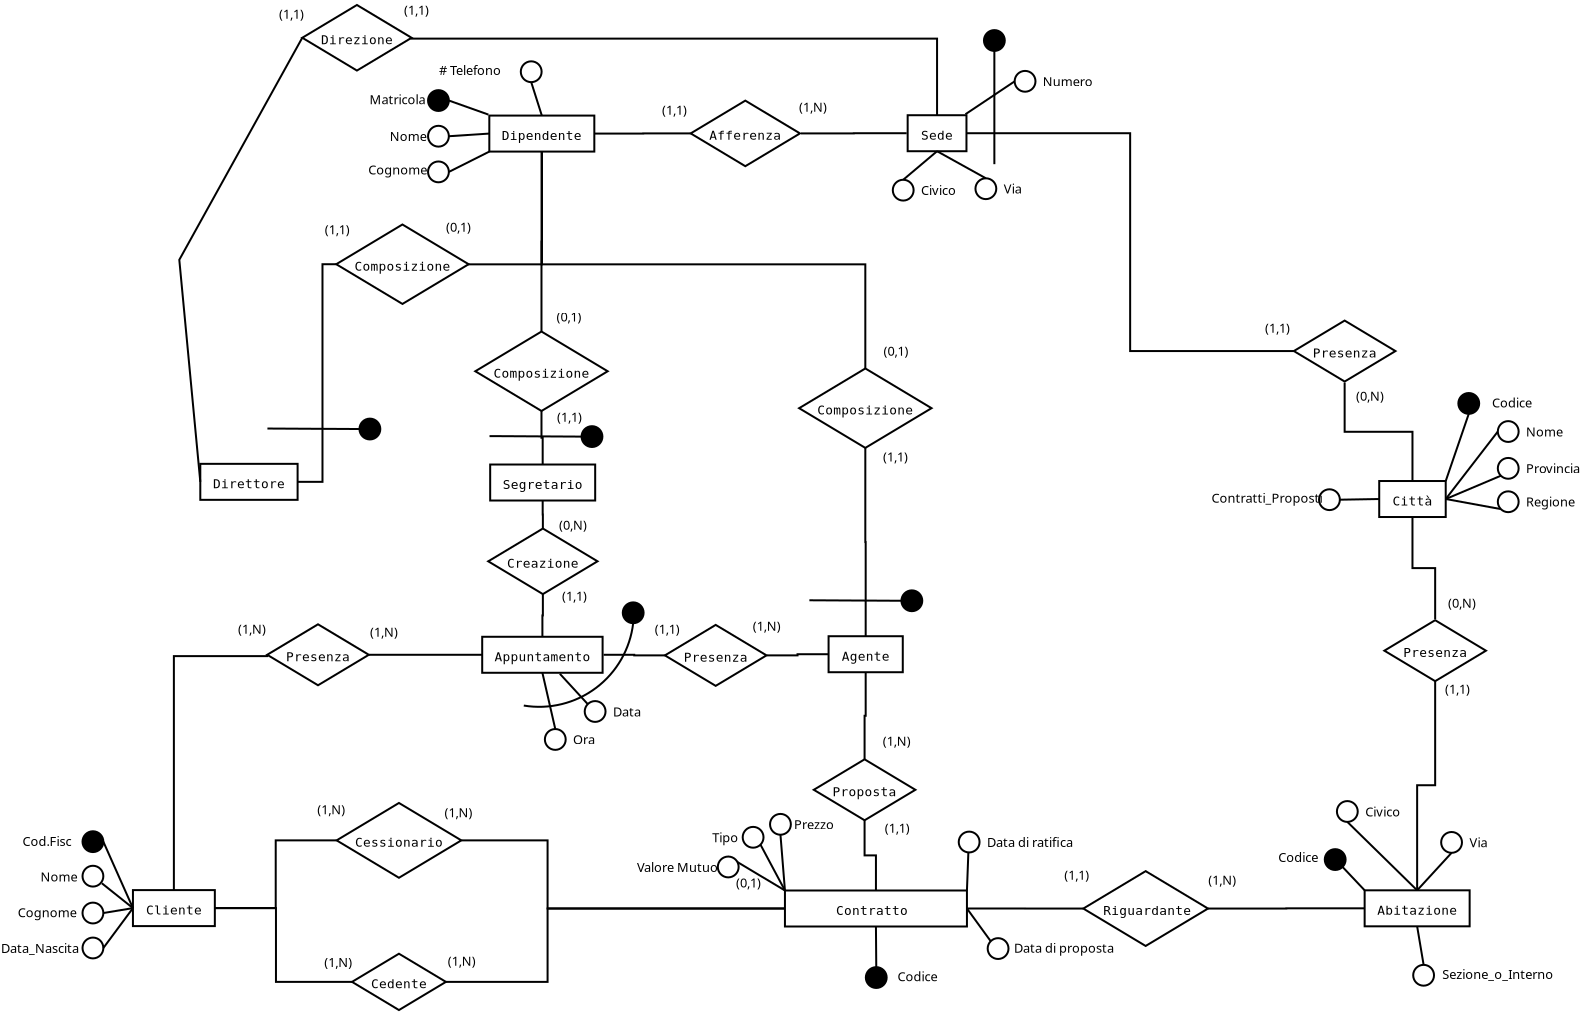 <?xml version="1.0" encoding="UTF-8"?>
<dia:diagram xmlns:dia="http://www.lysator.liu.se/~alla/dia/">
  <dia:layer name="Sfondo" visible="true" active="true">
    <dia:object type="ER - Relationship" version="0" id="O0">
      <dia:attribute name="obj_pos">
        <dia:point val="65.571,6.34"/>
      </dia:attribute>
      <dia:attribute name="obj_bb">
        <dia:rectangle val="65.221,6.29;72.156,10.131"/>
      </dia:attribute>
      <dia:attribute name="elem_corner">
        <dia:point val="65.571,6.34"/>
      </dia:attribute>
      <dia:attribute name="elem_width">
        <dia:real val="6.235"/>
      </dia:attribute>
      <dia:attribute name="elem_height">
        <dia:real val="3.741"/>
      </dia:attribute>
      <dia:attribute name="border_width">
        <dia:real val="0.1"/>
      </dia:attribute>
      <dia:attribute name="border_color">
        <dia:color val="#000000"/>
      </dia:attribute>
      <dia:attribute name="inner_color">
        <dia:color val="#ffffff"/>
      </dia:attribute>
      <dia:attribute name="name">
        <dia:string>#Riguardante#</dia:string>
      </dia:attribute>
      <dia:attribute name="left_card">
        <dia:string>##</dia:string>
      </dia:attribute>
      <dia:attribute name="right_card">
        <dia:string>##</dia:string>
      </dia:attribute>
      <dia:attribute name="identifying">
        <dia:boolean val="false"/>
      </dia:attribute>
      <dia:attribute name="rotated">
        <dia:boolean val="false"/>
      </dia:attribute>
      <dia:attribute name="font">
        <dia:font family="monospace" style="0" name="Courier"/>
      </dia:attribute>
      <dia:attribute name="font_height">
        <dia:real val="0.8"/>
      </dia:attribute>
    </dia:object>
    <dia:object type="ER - Relationship" version="0" id="O1">
      <dia:attribute name="obj_pos">
        <dia:point val="28.237,2.931"/>
      </dia:attribute>
      <dia:attribute name="obj_bb">
        <dia:rectangle val="27.887,2.881;34.822,6.722"/>
      </dia:attribute>
      <dia:attribute name="elem_corner">
        <dia:point val="28.237,2.931"/>
      </dia:attribute>
      <dia:attribute name="elem_width">
        <dia:real val="6.235"/>
      </dia:attribute>
      <dia:attribute name="elem_height">
        <dia:real val="3.741"/>
      </dia:attribute>
      <dia:attribute name="border_width">
        <dia:real val="0.1"/>
      </dia:attribute>
      <dia:attribute name="border_color">
        <dia:color val="#000000"/>
      </dia:attribute>
      <dia:attribute name="inner_color">
        <dia:color val="#ffffff"/>
      </dia:attribute>
      <dia:attribute name="name">
        <dia:string>#Cessionario#</dia:string>
      </dia:attribute>
      <dia:attribute name="left_card">
        <dia:string>##</dia:string>
      </dia:attribute>
      <dia:attribute name="right_card">
        <dia:string>##</dia:string>
      </dia:attribute>
      <dia:attribute name="identifying">
        <dia:boolean val="false"/>
      </dia:attribute>
      <dia:attribute name="rotated">
        <dia:boolean val="false"/>
      </dia:attribute>
      <dia:attribute name="font">
        <dia:font family="monospace" style="0" name="Courier"/>
      </dia:attribute>
      <dia:attribute name="font_height">
        <dia:real val="0.8"/>
      </dia:attribute>
    </dia:object>
    <dia:object type="ER - Relationship" version="0" id="O2">
      <dia:attribute name="obj_pos">
        <dia:point val="52.096,0.749"/>
      </dia:attribute>
      <dia:attribute name="obj_bb">
        <dia:rectangle val="51.746,0.699;57.526,3.847"/>
      </dia:attribute>
      <dia:attribute name="elem_corner">
        <dia:point val="52.096,0.749"/>
      </dia:attribute>
      <dia:attribute name="elem_width">
        <dia:real val="5.08"/>
      </dia:attribute>
      <dia:attribute name="elem_height">
        <dia:real val="3.048"/>
      </dia:attribute>
      <dia:attribute name="border_width">
        <dia:real val="0.1"/>
      </dia:attribute>
      <dia:attribute name="border_color">
        <dia:color val="#000000"/>
      </dia:attribute>
      <dia:attribute name="inner_color">
        <dia:color val="#ffffff"/>
      </dia:attribute>
      <dia:attribute name="name">
        <dia:string>#Proposta#</dia:string>
      </dia:attribute>
      <dia:attribute name="left_card">
        <dia:string>##</dia:string>
      </dia:attribute>
      <dia:attribute name="right_card">
        <dia:string>##</dia:string>
      </dia:attribute>
      <dia:attribute name="identifying">
        <dia:boolean val="false"/>
      </dia:attribute>
      <dia:attribute name="rotated">
        <dia:boolean val="false"/>
      </dia:attribute>
      <dia:attribute name="font">
        <dia:font family="monospace" style="0" name="Courier"/>
      </dia:attribute>
      <dia:attribute name="font_height">
        <dia:real val="0.8"/>
      </dia:attribute>
    </dia:object>
    <dia:object type="ER - Entity" version="0" id="O3">
      <dia:attribute name="obj_pos">
        <dia:point val="52.836,-5.406"/>
      </dia:attribute>
      <dia:attribute name="obj_bb">
        <dia:rectangle val="52.786,-5.456;56.596,-3.556"/>
      </dia:attribute>
      <dia:attribute name="elem_corner">
        <dia:point val="52.836,-5.406"/>
      </dia:attribute>
      <dia:attribute name="elem_width">
        <dia:real val="3.71"/>
      </dia:attribute>
      <dia:attribute name="elem_height">
        <dia:real val="1.8"/>
      </dia:attribute>
      <dia:attribute name="border_width">
        <dia:real val="0.1"/>
      </dia:attribute>
      <dia:attribute name="border_color">
        <dia:color val="#000000"/>
      </dia:attribute>
      <dia:attribute name="inner_color">
        <dia:color val="#ffffff"/>
      </dia:attribute>
      <dia:attribute name="name">
        <dia:string>#Agente#</dia:string>
      </dia:attribute>
      <dia:attribute name="weak">
        <dia:boolean val="false"/>
      </dia:attribute>
      <dia:attribute name="associative">
        <dia:boolean val="false"/>
      </dia:attribute>
      <dia:attribute name="font">
        <dia:font family="monospace" style="0" name="Courier"/>
      </dia:attribute>
      <dia:attribute name="font_height">
        <dia:real val="0.8"/>
      </dia:attribute>
    </dia:object>
    <dia:object type="ER - Entity" version="0" id="O4">
      <dia:attribute name="obj_pos">
        <dia:point val="35.916,-13.991"/>
      </dia:attribute>
      <dia:attribute name="obj_bb">
        <dia:rectangle val="35.865,-14.041;41.215,-12.141"/>
      </dia:attribute>
      <dia:attribute name="elem_corner">
        <dia:point val="35.916,-13.991"/>
      </dia:attribute>
      <dia:attribute name="elem_width">
        <dia:real val="5.25"/>
      </dia:attribute>
      <dia:attribute name="elem_height">
        <dia:real val="1.8"/>
      </dia:attribute>
      <dia:attribute name="border_width">
        <dia:real val="0.1"/>
      </dia:attribute>
      <dia:attribute name="border_color">
        <dia:color val="#000000"/>
      </dia:attribute>
      <dia:attribute name="inner_color">
        <dia:color val="#ffffff"/>
      </dia:attribute>
      <dia:attribute name="name">
        <dia:string>#Segretario#</dia:string>
      </dia:attribute>
      <dia:attribute name="weak">
        <dia:boolean val="false"/>
      </dia:attribute>
      <dia:attribute name="associative">
        <dia:boolean val="false"/>
      </dia:attribute>
      <dia:attribute name="font">
        <dia:font family="monospace" style="0" name="Courier"/>
      </dia:attribute>
      <dia:attribute name="font_height">
        <dia:real val="0.8"/>
      </dia:attribute>
    </dia:object>
    <dia:object type="ER - Entity" version="0" id="O5">
      <dia:attribute name="obj_pos">
        <dia:point val="21.422,-14.025"/>
      </dia:attribute>
      <dia:attribute name="obj_bb">
        <dia:rectangle val="21.372,-14.075;26.337,-12.175"/>
      </dia:attribute>
      <dia:attribute name="elem_corner">
        <dia:point val="21.422,-14.025"/>
      </dia:attribute>
      <dia:attribute name="elem_width">
        <dia:real val="4.865"/>
      </dia:attribute>
      <dia:attribute name="elem_height">
        <dia:real val="1.8"/>
      </dia:attribute>
      <dia:attribute name="border_width">
        <dia:real val="0.1"/>
      </dia:attribute>
      <dia:attribute name="border_color">
        <dia:color val="#000000"/>
      </dia:attribute>
      <dia:attribute name="inner_color">
        <dia:color val="#ffffff"/>
      </dia:attribute>
      <dia:attribute name="name">
        <dia:string>#Direttore#</dia:string>
      </dia:attribute>
      <dia:attribute name="weak">
        <dia:boolean val="false"/>
      </dia:attribute>
      <dia:attribute name="associative">
        <dia:boolean val="false"/>
      </dia:attribute>
      <dia:attribute name="font">
        <dia:font family="monospace" style="0" name="Courier"/>
      </dia:attribute>
      <dia:attribute name="font_height">
        <dia:real val="0.8"/>
      </dia:attribute>
    </dia:object>
    <dia:object type="ER - Entity" version="0" id="O6">
      <dia:attribute name="obj_pos">
        <dia:point val="79.639,7.299"/>
      </dia:attribute>
      <dia:attribute name="obj_bb">
        <dia:rectangle val="79.589,7.249;84.939,9.149"/>
      </dia:attribute>
      <dia:attribute name="elem_corner">
        <dia:point val="79.639,7.299"/>
      </dia:attribute>
      <dia:attribute name="elem_width">
        <dia:real val="5.25"/>
      </dia:attribute>
      <dia:attribute name="elem_height">
        <dia:real val="1.8"/>
      </dia:attribute>
      <dia:attribute name="border_width">
        <dia:real val="0.1"/>
      </dia:attribute>
      <dia:attribute name="border_color">
        <dia:color val="#000000"/>
      </dia:attribute>
      <dia:attribute name="inner_color">
        <dia:color val="#ffffff"/>
      </dia:attribute>
      <dia:attribute name="name">
        <dia:string>#Abitazione#</dia:string>
      </dia:attribute>
      <dia:attribute name="weak">
        <dia:boolean val="false"/>
      </dia:attribute>
      <dia:attribute name="associative">
        <dia:boolean val="false"/>
      </dia:attribute>
      <dia:attribute name="font">
        <dia:font family="monospace" style="0" name="Courier"/>
      </dia:attribute>
      <dia:attribute name="font_height">
        <dia:real val="0.8"/>
      </dia:attribute>
    </dia:object>
    <dia:object type="ER - Entity" version="0" id="O7">
      <dia:attribute name="obj_pos">
        <dia:point val="35.517,-5.378"/>
      </dia:attribute>
      <dia:attribute name="obj_bb">
        <dia:rectangle val="35.467,-5.428;41.587,-3.528"/>
      </dia:attribute>
      <dia:attribute name="elem_corner">
        <dia:point val="35.517,-5.378"/>
      </dia:attribute>
      <dia:attribute name="elem_width">
        <dia:real val="6.02"/>
      </dia:attribute>
      <dia:attribute name="elem_height">
        <dia:real val="1.8"/>
      </dia:attribute>
      <dia:attribute name="border_width">
        <dia:real val="0.1"/>
      </dia:attribute>
      <dia:attribute name="border_color">
        <dia:color val="#000000"/>
      </dia:attribute>
      <dia:attribute name="inner_color">
        <dia:color val="#ffffff"/>
      </dia:attribute>
      <dia:attribute name="name">
        <dia:string>#Appuntamento#</dia:string>
      </dia:attribute>
      <dia:attribute name="weak">
        <dia:boolean val="false"/>
      </dia:attribute>
      <dia:attribute name="associative">
        <dia:boolean val="false"/>
      </dia:attribute>
      <dia:attribute name="font">
        <dia:font family="monospace" style="0" name="Courier"/>
      </dia:attribute>
      <dia:attribute name="font_height">
        <dia:real val="0.8"/>
      </dia:attribute>
    </dia:object>
    <dia:object type="ER - Relationship" version="0" id="O8">
      <dia:attribute name="obj_pos">
        <dia:point val="45.94,-32.186"/>
      </dia:attribute>
      <dia:attribute name="obj_bb">
        <dia:rectangle val="45.59,-32.236;51.755,-28.857"/>
      </dia:attribute>
      <dia:attribute name="elem_corner">
        <dia:point val="45.94,-32.186"/>
      </dia:attribute>
      <dia:attribute name="elem_width">
        <dia:real val="5.465"/>
      </dia:attribute>
      <dia:attribute name="elem_height">
        <dia:real val="3.279"/>
      </dia:attribute>
      <dia:attribute name="border_width">
        <dia:real val="0.1"/>
      </dia:attribute>
      <dia:attribute name="border_color">
        <dia:color val="#000000"/>
      </dia:attribute>
      <dia:attribute name="inner_color">
        <dia:color val="#ffffff"/>
      </dia:attribute>
      <dia:attribute name="name">
        <dia:string>#Afferenza#</dia:string>
      </dia:attribute>
      <dia:attribute name="left_card">
        <dia:string>##</dia:string>
      </dia:attribute>
      <dia:attribute name="right_card">
        <dia:string>##</dia:string>
      </dia:attribute>
      <dia:attribute name="identifying">
        <dia:boolean val="false"/>
      </dia:attribute>
      <dia:attribute name="rotated">
        <dia:boolean val="false"/>
      </dia:attribute>
      <dia:attribute name="font">
        <dia:font family="monospace" style="0" name="Courier"/>
      </dia:attribute>
      <dia:attribute name="font_height">
        <dia:real val="0.8"/>
      </dia:attribute>
    </dia:object>
    <dia:object type="ER - Entity" version="0" id="O9">
      <dia:attribute name="obj_pos">
        <dia:point val="56.79,-31.456"/>
      </dia:attribute>
      <dia:attribute name="obj_bb">
        <dia:rectangle val="56.74,-31.506;59.78,-29.606"/>
      </dia:attribute>
      <dia:attribute name="elem_corner">
        <dia:point val="56.79,-31.456"/>
      </dia:attribute>
      <dia:attribute name="elem_width">
        <dia:real val="2.94"/>
      </dia:attribute>
      <dia:attribute name="elem_height">
        <dia:real val="1.8"/>
      </dia:attribute>
      <dia:attribute name="border_width">
        <dia:real val="0.1"/>
      </dia:attribute>
      <dia:attribute name="border_color">
        <dia:color val="#000000"/>
      </dia:attribute>
      <dia:attribute name="inner_color">
        <dia:color val="#ffffff"/>
      </dia:attribute>
      <dia:attribute name="name">
        <dia:string>#Sede#</dia:string>
      </dia:attribute>
      <dia:attribute name="weak">
        <dia:boolean val="false"/>
      </dia:attribute>
      <dia:attribute name="associative">
        <dia:boolean val="false"/>
      </dia:attribute>
      <dia:attribute name="font">
        <dia:font family="monospace" style="0" name="Courier"/>
      </dia:attribute>
      <dia:attribute name="font_height">
        <dia:real val="0.8"/>
      </dia:attribute>
    </dia:object>
    <dia:object type="ER - Entity" version="0" id="O10">
      <dia:attribute name="obj_pos">
        <dia:point val="35.873,-31.438"/>
      </dia:attribute>
      <dia:attribute name="obj_bb">
        <dia:rectangle val="35.822,-31.488;41.172,-29.588"/>
      </dia:attribute>
      <dia:attribute name="elem_corner">
        <dia:point val="35.873,-31.438"/>
      </dia:attribute>
      <dia:attribute name="elem_width">
        <dia:real val="5.25"/>
      </dia:attribute>
      <dia:attribute name="elem_height">
        <dia:real val="1.8"/>
      </dia:attribute>
      <dia:attribute name="border_width">
        <dia:real val="0.1"/>
      </dia:attribute>
      <dia:attribute name="border_color">
        <dia:color val="#000000"/>
      </dia:attribute>
      <dia:attribute name="inner_color">
        <dia:color val="#ffffff"/>
      </dia:attribute>
      <dia:attribute name="name">
        <dia:string>#Dipendente#</dia:string>
      </dia:attribute>
      <dia:attribute name="weak">
        <dia:boolean val="false"/>
      </dia:attribute>
      <dia:attribute name="associative">
        <dia:boolean val="false"/>
      </dia:attribute>
      <dia:attribute name="font">
        <dia:font family="monospace" style="0" name="Courier"/>
      </dia:attribute>
      <dia:attribute name="font_height">
        <dia:real val="0.8"/>
      </dia:attribute>
    </dia:object>
    <dia:object type="Standard - ZigZagLine" version="1" id="O11">
      <dia:attribute name="obj_pos">
        <dia:point val="41.123,-30.538"/>
      </dia:attribute>
      <dia:attribute name="obj_bb">
        <dia:rectangle val="41.072,-30.597;45.99,-30.488"/>
      </dia:attribute>
      <dia:attribute name="orth_points">
        <dia:point val="41.123,-30.538"/>
        <dia:point val="43.569,-30.538"/>
        <dia:point val="43.569,-30.547"/>
        <dia:point val="45.94,-30.547"/>
      </dia:attribute>
      <dia:attribute name="orth_orient">
        <dia:enum val="0"/>
        <dia:enum val="1"/>
        <dia:enum val="0"/>
      </dia:attribute>
      <dia:attribute name="autorouting">
        <dia:boolean val="false"/>
      </dia:attribute>
      <dia:connections>
        <dia:connection handle="0" to="O10" connection="4"/>
        <dia:connection handle="1" to="O8" connection="0"/>
      </dia:connections>
    </dia:object>
    <dia:object type="Standard - ZigZagLine" version="1" id="O12">
      <dia:attribute name="obj_pos">
        <dia:point val="51.455,-30.547"/>
      </dia:attribute>
      <dia:attribute name="obj_bb">
        <dia:rectangle val="51.405,-30.606;56.79,-30.497"/>
      </dia:attribute>
      <dia:attribute name="orth_points">
        <dia:point val="51.455,-30.547"/>
        <dia:point val="54.097,-30.547"/>
        <dia:point val="54.097,-30.556"/>
        <dia:point val="56.74,-30.556"/>
      </dia:attribute>
      <dia:attribute name="orth_orient">
        <dia:enum val="0"/>
        <dia:enum val="1"/>
        <dia:enum val="0"/>
      </dia:attribute>
      <dia:attribute name="autorouting">
        <dia:boolean val="true"/>
      </dia:attribute>
      <dia:connections>
        <dia:connection handle="0" to="O8" connection="8"/>
        <dia:connection handle="1" to="O9" connection="8"/>
      </dia:connections>
    </dia:object>
    <dia:object type="ER - Entity" version="0" id="O13">
      <dia:attribute name="obj_pos">
        <dia:point val="18.054,7.288"/>
      </dia:attribute>
      <dia:attribute name="obj_bb">
        <dia:rectangle val="18.004,7.238;22.199,9.138"/>
      </dia:attribute>
      <dia:attribute name="elem_corner">
        <dia:point val="18.054,7.288"/>
      </dia:attribute>
      <dia:attribute name="elem_width">
        <dia:real val="4.095"/>
      </dia:attribute>
      <dia:attribute name="elem_height">
        <dia:real val="1.8"/>
      </dia:attribute>
      <dia:attribute name="border_width">
        <dia:real val="0.1"/>
      </dia:attribute>
      <dia:attribute name="border_color">
        <dia:color val="#000000"/>
      </dia:attribute>
      <dia:attribute name="inner_color">
        <dia:color val="#ffffff"/>
      </dia:attribute>
      <dia:attribute name="name">
        <dia:string>#Cliente#</dia:string>
      </dia:attribute>
      <dia:attribute name="weak">
        <dia:boolean val="false"/>
      </dia:attribute>
      <dia:attribute name="associative">
        <dia:boolean val="false"/>
      </dia:attribute>
      <dia:attribute name="font">
        <dia:font family="monospace" style="0" name="Courier"/>
      </dia:attribute>
      <dia:attribute name="font_height">
        <dia:real val="0.8"/>
      </dia:attribute>
    </dia:object>
    <dia:object type="ER - Relationship" version="0" id="O14">
      <dia:attribute name="obj_pos">
        <dia:point val="35.818,-10.791"/>
      </dia:attribute>
      <dia:attribute name="obj_bb">
        <dia:rectangle val="35.468,-10.841;41.633,-7.462"/>
      </dia:attribute>
      <dia:attribute name="elem_corner">
        <dia:point val="35.818,-10.791"/>
      </dia:attribute>
      <dia:attribute name="elem_width">
        <dia:real val="5.465"/>
      </dia:attribute>
      <dia:attribute name="elem_height">
        <dia:real val="3.279"/>
      </dia:attribute>
      <dia:attribute name="border_width">
        <dia:real val="0.1"/>
      </dia:attribute>
      <dia:attribute name="border_color">
        <dia:color val="#000000"/>
      </dia:attribute>
      <dia:attribute name="inner_color">
        <dia:color val="#ffffff"/>
      </dia:attribute>
      <dia:attribute name="name">
        <dia:string>#Creazione#</dia:string>
      </dia:attribute>
      <dia:attribute name="left_card">
        <dia:string>##</dia:string>
      </dia:attribute>
      <dia:attribute name="right_card">
        <dia:string>##</dia:string>
      </dia:attribute>
      <dia:attribute name="identifying">
        <dia:boolean val="false"/>
      </dia:attribute>
      <dia:attribute name="rotated">
        <dia:boolean val="false"/>
      </dia:attribute>
      <dia:attribute name="font">
        <dia:font family="monospace" style="0" name="Courier"/>
      </dia:attribute>
      <dia:attribute name="font_height">
        <dia:real val="0.8"/>
      </dia:attribute>
    </dia:object>
    <dia:object type="ER - Relationship" version="0" id="O15">
      <dia:attribute name="obj_pos">
        <dia:point val="44.651,-5.972"/>
      </dia:attribute>
      <dia:attribute name="obj_bb">
        <dia:rectangle val="44.301,-6.022;50.081,-2.874"/>
      </dia:attribute>
      <dia:attribute name="elem_corner">
        <dia:point val="44.651,-5.972"/>
      </dia:attribute>
      <dia:attribute name="elem_width">
        <dia:real val="5.08"/>
      </dia:attribute>
      <dia:attribute name="elem_height">
        <dia:real val="3.048"/>
      </dia:attribute>
      <dia:attribute name="border_width">
        <dia:real val="0.1"/>
      </dia:attribute>
      <dia:attribute name="border_color">
        <dia:color val="#000000"/>
      </dia:attribute>
      <dia:attribute name="inner_color">
        <dia:color val="#ffffff"/>
      </dia:attribute>
      <dia:attribute name="name">
        <dia:string>#Presenza#</dia:string>
      </dia:attribute>
      <dia:attribute name="left_card">
        <dia:string>##</dia:string>
      </dia:attribute>
      <dia:attribute name="right_card">
        <dia:string>##</dia:string>
      </dia:attribute>
      <dia:attribute name="identifying">
        <dia:boolean val="false"/>
      </dia:attribute>
      <dia:attribute name="rotated">
        <dia:boolean val="false"/>
      </dia:attribute>
      <dia:attribute name="font">
        <dia:font family="monospace" style="0" name="Courier"/>
      </dia:attribute>
      <dia:attribute name="font_height">
        <dia:real val="0.8"/>
      </dia:attribute>
    </dia:object>
    <dia:object type="ER - Relationship" version="0" id="O16">
      <dia:attribute name="obj_pos">
        <dia:point val="24.767,-6.002"/>
      </dia:attribute>
      <dia:attribute name="obj_bb">
        <dia:rectangle val="24.416,-6.052;30.197,-2.904"/>
      </dia:attribute>
      <dia:attribute name="elem_corner">
        <dia:point val="24.767,-6.002"/>
      </dia:attribute>
      <dia:attribute name="elem_width">
        <dia:real val="5.08"/>
      </dia:attribute>
      <dia:attribute name="elem_height">
        <dia:real val="3.048"/>
      </dia:attribute>
      <dia:attribute name="border_width">
        <dia:real val="0.1"/>
      </dia:attribute>
      <dia:attribute name="border_color">
        <dia:color val="#000000"/>
      </dia:attribute>
      <dia:attribute name="inner_color">
        <dia:color val="#ffffff"/>
      </dia:attribute>
      <dia:attribute name="name">
        <dia:string>#Presenza#</dia:string>
      </dia:attribute>
      <dia:attribute name="left_card">
        <dia:string>##</dia:string>
      </dia:attribute>
      <dia:attribute name="right_card">
        <dia:string>##</dia:string>
      </dia:attribute>
      <dia:attribute name="identifying">
        <dia:boolean val="false"/>
      </dia:attribute>
      <dia:attribute name="rotated">
        <dia:boolean val="false"/>
      </dia:attribute>
      <dia:attribute name="font">
        <dia:font family="monospace" style="0" name="Courier"/>
      </dia:attribute>
      <dia:attribute name="font_height">
        <dia:real val="0.8"/>
      </dia:attribute>
    </dia:object>
    <dia:object type="Standard - ZigZagLine" version="1" id="O17">
      <dia:attribute name="obj_pos">
        <dia:point val="29.846,-4.478"/>
      </dia:attribute>
      <dia:attribute name="obj_bb">
        <dia:rectangle val="29.797,-4.528;35.567,-4.428"/>
      </dia:attribute>
      <dia:attribute name="orth_points">
        <dia:point val="29.846,-4.478"/>
        <dia:point val="32.682,-4.478"/>
        <dia:point val="32.682,-4.478"/>
        <dia:point val="35.517,-4.478"/>
      </dia:attribute>
      <dia:attribute name="orth_orient">
        <dia:enum val="0"/>
        <dia:enum val="1"/>
        <dia:enum val="0"/>
      </dia:attribute>
      <dia:attribute name="autorouting">
        <dia:boolean val="true"/>
      </dia:attribute>
      <dia:connections>
        <dia:connection handle="0" to="O16" connection="4"/>
        <dia:connection handle="1" to="O7" connection="3"/>
      </dia:connections>
    </dia:object>
    <dia:object type="Standard - ZigZagLine" version="1" id="O18">
      <dia:attribute name="obj_pos">
        <dia:point val="24.767,-4.478"/>
      </dia:attribute>
      <dia:attribute name="obj_bb">
        <dia:rectangle val="20.051,-4.528;24.817,7.338"/>
      </dia:attribute>
      <dia:attribute name="orth_points">
        <dia:point val="24.767,-4.478"/>
        <dia:point val="24.767,-4.411"/>
        <dia:point val="20.101,-4.411"/>
        <dia:point val="20.101,7.288"/>
      </dia:attribute>
      <dia:attribute name="orth_orient">
        <dia:enum val="1"/>
        <dia:enum val="0"/>
        <dia:enum val="1"/>
      </dia:attribute>
      <dia:attribute name="autorouting">
        <dia:boolean val="false"/>
      </dia:attribute>
      <dia:connections>
        <dia:connection handle="0" to="O16" connection="0"/>
        <dia:connection handle="1" to="O13" connection="1"/>
      </dia:connections>
    </dia:object>
    <dia:object type="Standard - ZigZagLine" version="1" id="O19">
      <dia:attribute name="obj_pos">
        <dia:point val="41.587,-4.478"/>
      </dia:attribute>
      <dia:attribute name="obj_bb">
        <dia:rectangle val="41.537,-4.528;44.701,-4.398"/>
      </dia:attribute>
      <dia:attribute name="orth_points">
        <dia:point val="41.587,-4.478"/>
        <dia:point val="43.119,-4.478"/>
        <dia:point val="43.119,-4.448"/>
        <dia:point val="44.651,-4.448"/>
      </dia:attribute>
      <dia:attribute name="orth_orient">
        <dia:enum val="0"/>
        <dia:enum val="1"/>
        <dia:enum val="0"/>
      </dia:attribute>
      <dia:attribute name="autorouting">
        <dia:boolean val="true"/>
      </dia:attribute>
      <dia:connections>
        <dia:connection handle="0" to="O7" connection="8"/>
        <dia:connection handle="1" to="O15" connection="0"/>
      </dia:connections>
    </dia:object>
    <dia:object type="Standard - ZigZagLine" version="1" id="O20">
      <dia:attribute name="obj_pos">
        <dia:point val="49.731,-4.448"/>
      </dia:attribute>
      <dia:attribute name="obj_bb">
        <dia:rectangle val="49.681,-4.556;52.886,-4.398"/>
      </dia:attribute>
      <dia:attribute name="orth_points">
        <dia:point val="49.731,-4.448"/>
        <dia:point val="51.283,-4.448"/>
        <dia:point val="51.283,-4.506"/>
        <dia:point val="52.836,-4.506"/>
      </dia:attribute>
      <dia:attribute name="orth_orient">
        <dia:enum val="0"/>
        <dia:enum val="1"/>
        <dia:enum val="0"/>
      </dia:attribute>
      <dia:attribute name="autorouting">
        <dia:boolean val="true"/>
      </dia:attribute>
      <dia:connections>
        <dia:connection handle="0" to="O15" connection="4"/>
        <dia:connection handle="1" to="O3" connection="3"/>
      </dia:connections>
    </dia:object>
    <dia:object type="Standard - ZigZagLine" version="1" id="O21">
      <dia:attribute name="obj_pos">
        <dia:point val="34.472,4.802"/>
      </dia:attribute>
      <dia:attribute name="obj_bb">
        <dia:rectangle val="34.422,4.752;50.704,8.258"/>
      </dia:attribute>
      <dia:attribute name="orth_points">
        <dia:point val="34.472,4.802"/>
        <dia:point val="38.786,4.802"/>
        <dia:point val="38.786,8.208"/>
        <dia:point val="50.654,8.208"/>
      </dia:attribute>
      <dia:attribute name="orth_orient">
        <dia:enum val="0"/>
        <dia:enum val="1"/>
        <dia:enum val="0"/>
      </dia:attribute>
      <dia:attribute name="autorouting">
        <dia:boolean val="false"/>
      </dia:attribute>
      <dia:connections>
        <dia:connection handle="0" to="O1" connection="4"/>
        <dia:connection handle="1" to="O77" connection="3"/>
      </dia:connections>
    </dia:object>
    <dia:object type="Standard - ZigZagLine" version="1" id="O22">
      <dia:attribute name="obj_pos">
        <dia:point val="54.691,-3.606"/>
      </dia:attribute>
      <dia:attribute name="obj_bb">
        <dia:rectangle val="54.586,-3.656;54.741,0.799"/>
      </dia:attribute>
      <dia:attribute name="orth_points">
        <dia:point val="54.691,-3.606"/>
        <dia:point val="54.691,-1.429"/>
        <dia:point val="54.636,-1.429"/>
        <dia:point val="54.636,0.749"/>
      </dia:attribute>
      <dia:attribute name="orth_orient">
        <dia:enum val="1"/>
        <dia:enum val="0"/>
        <dia:enum val="1"/>
      </dia:attribute>
      <dia:attribute name="autorouting">
        <dia:boolean val="true"/>
      </dia:attribute>
      <dia:connections>
        <dia:connection handle="0" to="O3" connection="6"/>
        <dia:connection handle="1" to="O2" connection="2"/>
      </dia:connections>
    </dia:object>
    <dia:object type="Standard - ZigZagLine" version="1" id="O23">
      <dia:attribute name="obj_pos">
        <dia:point val="54.636,3.797"/>
      </dia:attribute>
      <dia:attribute name="obj_bb">
        <dia:rectangle val="54.586,3.747;55.254,7.358"/>
      </dia:attribute>
      <dia:attribute name="orth_points">
        <dia:point val="54.636,3.797"/>
        <dia:point val="54.636,5.553"/>
        <dia:point val="55.204,5.553"/>
        <dia:point val="55.204,7.308"/>
      </dia:attribute>
      <dia:attribute name="orth_orient">
        <dia:enum val="1"/>
        <dia:enum val="0"/>
        <dia:enum val="1"/>
      </dia:attribute>
      <dia:attribute name="autorouting">
        <dia:boolean val="true"/>
      </dia:attribute>
      <dia:connections>
        <dia:connection handle="0" to="O2" connection="6"/>
        <dia:connection handle="1" to="O77" connection="1"/>
      </dia:connections>
    </dia:object>
    <dia:object type="Standard - ZigZagLine" version="1" id="O24">
      <dia:attribute name="obj_pos">
        <dia:point val="59.754,8.208"/>
      </dia:attribute>
      <dia:attribute name="obj_bb">
        <dia:rectangle val="59.704,8.158;65.621,8.26"/>
      </dia:attribute>
      <dia:attribute name="orth_points">
        <dia:point val="59.754,8.208"/>
        <dia:point val="62.663,8.208"/>
        <dia:point val="62.663,8.21"/>
        <dia:point val="65.571,8.21"/>
      </dia:attribute>
      <dia:attribute name="orth_orient">
        <dia:enum val="0"/>
        <dia:enum val="1"/>
        <dia:enum val="0"/>
      </dia:attribute>
      <dia:attribute name="autorouting">
        <dia:boolean val="true"/>
      </dia:attribute>
      <dia:connections>
        <dia:connection handle="0" to="O77" connection="4"/>
        <dia:connection handle="1" to="O0" connection="0"/>
      </dia:connections>
    </dia:object>
    <dia:object type="Standard - ZigZagLine" version="1" id="O25">
      <dia:attribute name="obj_pos">
        <dia:point val="71.806,8.21"/>
      </dia:attribute>
      <dia:attribute name="obj_bb">
        <dia:rectangle val="71.756,8.149;79.689,8.26"/>
      </dia:attribute>
      <dia:attribute name="orth_points">
        <dia:point val="71.806,8.21"/>
        <dia:point val="75.722,8.21"/>
        <dia:point val="75.722,8.199"/>
        <dia:point val="79.639,8.199"/>
      </dia:attribute>
      <dia:attribute name="orth_orient">
        <dia:enum val="0"/>
        <dia:enum val="1"/>
        <dia:enum val="0"/>
      </dia:attribute>
      <dia:attribute name="autorouting">
        <dia:boolean val="true"/>
      </dia:attribute>
      <dia:connections>
        <dia:connection handle="0" to="O0" connection="4"/>
        <dia:connection handle="1" to="O6" connection="3"/>
      </dia:connections>
    </dia:object>
    <dia:object type="Standard - ZigZagLine" version="1" id="O26">
      <dia:attribute name="obj_pos">
        <dia:point val="38.55,-7.512"/>
      </dia:attribute>
      <dia:attribute name="obj_bb">
        <dia:rectangle val="38.477,-7.562;38.6,-5.328"/>
      </dia:attribute>
      <dia:attribute name="orth_points">
        <dia:point val="38.55,-7.512"/>
        <dia:point val="38.55,-6.445"/>
        <dia:point val="38.527,-6.445"/>
        <dia:point val="38.527,-5.378"/>
      </dia:attribute>
      <dia:attribute name="orth_orient">
        <dia:enum val="1"/>
        <dia:enum val="0"/>
        <dia:enum val="1"/>
      </dia:attribute>
      <dia:attribute name="autorouting">
        <dia:boolean val="true"/>
      </dia:attribute>
      <dia:connections>
        <dia:connection handle="0" to="O14" connection="6"/>
        <dia:connection handle="1" to="O7" connection="1"/>
      </dia:connections>
    </dia:object>
    <dia:object type="Standard - ZigZagLine" version="1" id="O27">
      <dia:attribute name="obj_pos">
        <dia:point val="38.541,-12.191"/>
      </dia:attribute>
      <dia:attribute name="obj_bb">
        <dia:rectangle val="38.49,-12.241;38.6,-10.741"/>
      </dia:attribute>
      <dia:attribute name="orth_points">
        <dia:point val="38.541,-12.191"/>
        <dia:point val="38.541,-11.491"/>
        <dia:point val="38.55,-11.491"/>
        <dia:point val="38.55,-10.791"/>
      </dia:attribute>
      <dia:attribute name="orth_orient">
        <dia:enum val="1"/>
        <dia:enum val="0"/>
        <dia:enum val="1"/>
      </dia:attribute>
      <dia:attribute name="autorouting">
        <dia:boolean val="true"/>
      </dia:attribute>
      <dia:connections>
        <dia:connection handle="0" to="O4" connection="6"/>
        <dia:connection handle="1" to="O14" connection="2"/>
      </dia:connections>
    </dia:object>
    <dia:object type="ER - Relationship" version="0" id="O28">
      <dia:attribute name="obj_pos">
        <dia:point val="26.52,-36.968"/>
      </dia:attribute>
      <dia:attribute name="obj_bb">
        <dia:rectangle val="26.171,-37.018;32.336,-33.639"/>
      </dia:attribute>
      <dia:attribute name="elem_corner">
        <dia:point val="26.52,-36.968"/>
      </dia:attribute>
      <dia:attribute name="elem_width">
        <dia:real val="5.465"/>
      </dia:attribute>
      <dia:attribute name="elem_height">
        <dia:real val="3.279"/>
      </dia:attribute>
      <dia:attribute name="border_width">
        <dia:real val="0.1"/>
      </dia:attribute>
      <dia:attribute name="border_color">
        <dia:color val="#000000"/>
      </dia:attribute>
      <dia:attribute name="inner_color">
        <dia:color val="#ffffff"/>
      </dia:attribute>
      <dia:attribute name="name">
        <dia:string>#Direzione#</dia:string>
      </dia:attribute>
      <dia:attribute name="left_card">
        <dia:string>##</dia:string>
      </dia:attribute>
      <dia:attribute name="right_card">
        <dia:string>##</dia:string>
      </dia:attribute>
      <dia:attribute name="identifying">
        <dia:boolean val="false"/>
      </dia:attribute>
      <dia:attribute name="rotated">
        <dia:boolean val="false"/>
      </dia:attribute>
      <dia:attribute name="font">
        <dia:font family="monospace" style="0" name="Courier"/>
      </dia:attribute>
      <dia:attribute name="font_height">
        <dia:real val="0.8"/>
      </dia:attribute>
    </dia:object>
    <dia:object type="Standard - ZigZagLine" version="1" id="O29">
      <dia:attribute name="obj_pos">
        <dia:point val="21.422,-13.125"/>
      </dia:attribute>
      <dia:attribute name="obj_bb">
        <dia:rectangle val="20.322,-35.379;26.57,-13.075"/>
      </dia:attribute>
      <dia:attribute name="orth_points">
        <dia:point val="21.422,-13.125"/>
        <dia:point val="20.372,-13.125"/>
        <dia:point val="20.372,-35.329"/>
        <dia:point val="26.52,-35.329"/>
      </dia:attribute>
      <dia:attribute name="orth_orient">
        <dia:enum val="0"/>
        <dia:enum val="1"/>
        <dia:enum val="0"/>
      </dia:attribute>
      <dia:attribute name="autorouting">
        <dia:boolean val="true"/>
      </dia:attribute>
      <dia:connections>
        <dia:connection handle="0" to="O5" connection="3"/>
        <dia:connection handle="1" to="O28" connection="0"/>
      </dia:connections>
    </dia:object>
    <dia:object type="Standard - ZigZagLine" version="1" id="O30">
      <dia:attribute name="obj_pos">
        <dia:point val="31.985,-35.329"/>
      </dia:attribute>
      <dia:attribute name="obj_bb">
        <dia:rectangle val="31.936,-35.379;58.31,-31.406"/>
      </dia:attribute>
      <dia:attribute name="orth_points">
        <dia:point val="31.985,-35.329"/>
        <dia:point val="31.985,-35.286"/>
        <dia:point val="58.26,-35.286"/>
        <dia:point val="58.26,-31.456"/>
      </dia:attribute>
      <dia:attribute name="orth_orient">
        <dia:enum val="1"/>
        <dia:enum val="0"/>
        <dia:enum val="1"/>
      </dia:attribute>
      <dia:attribute name="autorouting">
        <dia:boolean val="false"/>
      </dia:attribute>
      <dia:connections>
        <dia:connection handle="0" to="O28" connection="4"/>
        <dia:connection handle="1" to="O9" connection="1"/>
      </dia:connections>
    </dia:object>
    <dia:object type="Standard - Line" version="0" id="O31">
      <dia:attribute name="obj_pos">
        <dia:point val="18.054,8.188"/>
      </dia:attribute>
      <dia:attribute name="obj_bb">
        <dia:rectangle val="16.508,4.801;18.12,8.254"/>
      </dia:attribute>
      <dia:attribute name="conn_endpoints">
        <dia:point val="18.054,8.188"/>
        <dia:point val="16.574,4.867"/>
      </dia:attribute>
      <dia:attribute name="numcp">
        <dia:int val="1"/>
      </dia:attribute>
      <dia:connections>
        <dia:connection handle="0" to="O13" connection="3"/>
        <dia:connection handle="1" to="O83" connection="4"/>
      </dia:connections>
    </dia:object>
    <dia:object type="Standard - Line" version="0" id="O32">
      <dia:attribute name="obj_pos">
        <dia:point val="16.499,6.947"/>
      </dia:attribute>
      <dia:attribute name="obj_bb">
        <dia:rectangle val="16.429,6.877;18.124,8.258"/>
      </dia:attribute>
      <dia:attribute name="conn_endpoints">
        <dia:point val="16.499,6.947"/>
        <dia:point val="18.054,8.188"/>
      </dia:attribute>
      <dia:attribute name="numcp">
        <dia:int val="1"/>
      </dia:attribute>
      <dia:connections>
        <dia:connection handle="0" to="O81" connection="8"/>
        <dia:connection handle="1" to="O13" connection="3"/>
      </dia:connections>
    </dia:object>
    <dia:object type="Standard - Line" version="0" id="O33">
      <dia:attribute name="obj_pos">
        <dia:point val="16.574,8.434"/>
      </dia:attribute>
      <dia:attribute name="obj_bb">
        <dia:rectangle val="16.517,8.131;18.111,8.492"/>
      </dia:attribute>
      <dia:attribute name="conn_endpoints">
        <dia:point val="16.574,8.434"/>
        <dia:point val="18.054,8.188"/>
      </dia:attribute>
      <dia:attribute name="numcp">
        <dia:int val="1"/>
      </dia:attribute>
      <dia:connections>
        <dia:connection handle="0" to="O79" connection="4"/>
        <dia:connection handle="1" to="O13" connection="3"/>
      </dia:connections>
    </dia:object>
    <dia:object type="Standard - Text" version="1" id="O34">
      <dia:attribute name="obj_pos">
        <dia:point val="48.206,7.162"/>
      </dia:attribute>
      <dia:attribute name="obj_bb">
        <dia:rectangle val="48.206,6.582;49.518,7.297"/>
      </dia:attribute>
      <dia:attribute name="text">
        <dia:composite type="text">
          <dia:attribute name="string">
            <dia:string>#(0,1)#</dia:string>
          </dia:attribute>
          <dia:attribute name="font">
            <dia:font family="sans" style="0" name="Helvetica"/>
          </dia:attribute>
          <dia:attribute name="height">
            <dia:real val="0.8"/>
          </dia:attribute>
          <dia:attribute name="pos">
            <dia:point val="48.206,7.162"/>
          </dia:attribute>
          <dia:attribute name="color">
            <dia:color val="#000000"/>
          </dia:attribute>
          <dia:attribute name="alignment">
            <dia:enum val="0"/>
          </dia:attribute>
        </dia:composite>
      </dia:attribute>
      <dia:attribute name="valign">
        <dia:enum val="3"/>
      </dia:attribute>
    </dia:object>
    <dia:group>
      <dia:object type="Standard - Ellipse" version="0" id="O35">
        <dia:attribute name="obj_pos">
          <dia:point val="83.465,4.383"/>
        </dia:attribute>
        <dia:attribute name="obj_bb">
          <dia:rectangle val="83.415,4.333;84.556,5.474"/>
        </dia:attribute>
        <dia:attribute name="elem_corner">
          <dia:point val="83.465,4.383"/>
        </dia:attribute>
        <dia:attribute name="elem_width">
          <dia:real val="1.041"/>
        </dia:attribute>
        <dia:attribute name="elem_height">
          <dia:real val="1.041"/>
        </dia:attribute>
        <dia:attribute name="border_width">
          <dia:real val="0.1"/>
        </dia:attribute>
        <dia:attribute name="aspect">
          <dia:enum val="2"/>
        </dia:attribute>
      </dia:object>
      <dia:object type="Standard - Text" version="1" id="O36">
        <dia:attribute name="obj_pos">
          <dia:point val="84.876,5.148"/>
        </dia:attribute>
        <dia:attribute name="obj_bb">
          <dia:rectangle val="84.876,4.568;85.788,5.283"/>
        </dia:attribute>
        <dia:attribute name="text">
          <dia:composite type="text">
            <dia:attribute name="string">
              <dia:string>#Via#</dia:string>
            </dia:attribute>
            <dia:attribute name="font">
              <dia:font family="sans" style="0" name="Helvetica"/>
            </dia:attribute>
            <dia:attribute name="height">
              <dia:real val="0.8"/>
            </dia:attribute>
            <dia:attribute name="pos">
              <dia:point val="84.876,5.148"/>
            </dia:attribute>
            <dia:attribute name="color">
              <dia:color val="#000000"/>
            </dia:attribute>
            <dia:attribute name="alignment">
              <dia:enum val="0"/>
            </dia:attribute>
          </dia:composite>
        </dia:attribute>
        <dia:attribute name="valign">
          <dia:enum val="3"/>
        </dia:attribute>
      </dia:object>
    </dia:group>
    <dia:group>
      <dia:object type="Standard - Ellipse" version="0" id="O37">
        <dia:attribute name="obj_pos">
          <dia:point val="78.253,2.837"/>
        </dia:attribute>
        <dia:attribute name="obj_bb">
          <dia:rectangle val="78.203,2.787;79.344,3.928"/>
        </dia:attribute>
        <dia:attribute name="elem_corner">
          <dia:point val="78.253,2.837"/>
        </dia:attribute>
        <dia:attribute name="elem_width">
          <dia:real val="1.041"/>
        </dia:attribute>
        <dia:attribute name="elem_height">
          <dia:real val="1.041"/>
        </dia:attribute>
        <dia:attribute name="border_width">
          <dia:real val="0.1"/>
        </dia:attribute>
        <dia:attribute name="aspect">
          <dia:enum val="2"/>
        </dia:attribute>
      </dia:object>
      <dia:object type="Standard - Text" version="1" id="O38">
        <dia:attribute name="obj_pos">
          <dia:point val="79.664,3.602"/>
        </dia:attribute>
        <dia:attribute name="obj_bb">
          <dia:rectangle val="79.664,3.022;81.406,3.737"/>
        </dia:attribute>
        <dia:attribute name="text">
          <dia:composite type="text">
            <dia:attribute name="string">
              <dia:string>#Civico#</dia:string>
            </dia:attribute>
            <dia:attribute name="font">
              <dia:font family="sans" style="0" name="Helvetica"/>
            </dia:attribute>
            <dia:attribute name="height">
              <dia:real val="0.8"/>
            </dia:attribute>
            <dia:attribute name="pos">
              <dia:point val="79.664,3.602"/>
            </dia:attribute>
            <dia:attribute name="color">
              <dia:color val="#000000"/>
            </dia:attribute>
            <dia:attribute name="alignment">
              <dia:enum val="0"/>
            </dia:attribute>
          </dia:composite>
        </dia:attribute>
        <dia:attribute name="valign">
          <dia:enum val="3"/>
        </dia:attribute>
      </dia:object>
    </dia:group>
    <dia:group>
      <dia:object type="Standard - Ellipse" version="0" id="O39">
        <dia:attribute name="obj_pos">
          <dia:point val="86.298,-14.32"/>
        </dia:attribute>
        <dia:attribute name="obj_bb">
          <dia:rectangle val="86.248,-14.37;87.389,-13.229"/>
        </dia:attribute>
        <dia:attribute name="elem_corner">
          <dia:point val="86.298,-14.32"/>
        </dia:attribute>
        <dia:attribute name="elem_width">
          <dia:real val="1.041"/>
        </dia:attribute>
        <dia:attribute name="elem_height">
          <dia:real val="1.041"/>
        </dia:attribute>
        <dia:attribute name="border_width">
          <dia:real val="0.1"/>
        </dia:attribute>
        <dia:attribute name="aspect">
          <dia:enum val="2"/>
        </dia:attribute>
      </dia:object>
      <dia:object type="Standard - Text" version="1" id="O40">
        <dia:attribute name="obj_pos">
          <dia:point val="87.709,-13.555"/>
        </dia:attribute>
        <dia:attribute name="obj_bb">
          <dia:rectangle val="87.709,-14.135;90.338,-13.42"/>
        </dia:attribute>
        <dia:attribute name="text">
          <dia:composite type="text">
            <dia:attribute name="string">
              <dia:string>#Provincia#</dia:string>
            </dia:attribute>
            <dia:attribute name="font">
              <dia:font family="sans" style="0" name="Helvetica"/>
            </dia:attribute>
            <dia:attribute name="height">
              <dia:real val="0.8"/>
            </dia:attribute>
            <dia:attribute name="pos">
              <dia:point val="87.709,-13.555"/>
            </dia:attribute>
            <dia:attribute name="color">
              <dia:color val="#000000"/>
            </dia:attribute>
            <dia:attribute name="alignment">
              <dia:enum val="0"/>
            </dia:attribute>
          </dia:composite>
        </dia:attribute>
        <dia:attribute name="valign">
          <dia:enum val="3"/>
        </dia:attribute>
      </dia:object>
    </dia:group>
    <dia:group>
      <dia:object type="Standard - Ellipse" version="0" id="O41">
        <dia:attribute name="obj_pos">
          <dia:point val="86.298,-12.65"/>
        </dia:attribute>
        <dia:attribute name="obj_bb">
          <dia:rectangle val="86.248,-12.7;87.389,-11.559"/>
        </dia:attribute>
        <dia:attribute name="elem_corner">
          <dia:point val="86.298,-12.65"/>
        </dia:attribute>
        <dia:attribute name="elem_width">
          <dia:real val="1.041"/>
        </dia:attribute>
        <dia:attribute name="elem_height">
          <dia:real val="1.041"/>
        </dia:attribute>
        <dia:attribute name="border_width">
          <dia:real val="0.1"/>
        </dia:attribute>
        <dia:attribute name="aspect">
          <dia:enum val="2"/>
        </dia:attribute>
      </dia:object>
      <dia:object type="Standard - Text" version="1" id="O42">
        <dia:attribute name="obj_pos">
          <dia:point val="87.709,-11.886"/>
        </dia:attribute>
        <dia:attribute name="obj_bb">
          <dia:rectangle val="87.709,-12.466;90.088,-11.751"/>
        </dia:attribute>
        <dia:attribute name="text">
          <dia:composite type="text">
            <dia:attribute name="string">
              <dia:string>#Regione#</dia:string>
            </dia:attribute>
            <dia:attribute name="font">
              <dia:font family="sans" style="0" name="Helvetica"/>
            </dia:attribute>
            <dia:attribute name="height">
              <dia:real val="0.8"/>
            </dia:attribute>
            <dia:attribute name="pos">
              <dia:point val="87.709,-11.886"/>
            </dia:attribute>
            <dia:attribute name="color">
              <dia:color val="#000000"/>
            </dia:attribute>
            <dia:attribute name="alignment">
              <dia:enum val="0"/>
            </dia:attribute>
          </dia:composite>
        </dia:attribute>
        <dia:attribute name="valign">
          <dia:enum val="3"/>
        </dia:attribute>
      </dia:object>
    </dia:group>
    <dia:object type="Standard - Line" version="0" id="O43">
      <dia:attribute name="obj_pos">
        <dia:point val="78.774,3.878"/>
      </dia:attribute>
      <dia:attribute name="obj_bb">
        <dia:rectangle val="78.703,3.807;82.335,7.37"/>
      </dia:attribute>
      <dia:attribute name="conn_endpoints">
        <dia:point val="78.774,3.878"/>
        <dia:point val="82.264,7.299"/>
      </dia:attribute>
      <dia:attribute name="numcp">
        <dia:int val="1"/>
      </dia:attribute>
      <dia:connections>
        <dia:connection handle="0" to="O37" connection="6"/>
        <dia:connection handle="1" to="O6" connection="1"/>
      </dia:connections>
    </dia:object>
    <dia:object type="Standard - Line" version="0" id="O44">
      <dia:attribute name="obj_pos">
        <dia:point val="83.986,5.424"/>
      </dia:attribute>
      <dia:attribute name="obj_bb">
        <dia:rectangle val="82.194,5.353;84.056,7.37"/>
      </dia:attribute>
      <dia:attribute name="conn_endpoints">
        <dia:point val="83.986,5.424"/>
        <dia:point val="82.264,7.299"/>
      </dia:attribute>
      <dia:attribute name="numcp">
        <dia:int val="1"/>
      </dia:attribute>
      <dia:connections>
        <dia:connection handle="0" to="O35" connection="6"/>
        <dia:connection handle="1" to="O6" connection="1"/>
      </dia:connections>
    </dia:object>
    <dia:object type="Standard - Line" version="0" id="O45">
      <dia:attribute name="obj_pos">
        <dia:point val="86.45,-13.431"/>
      </dia:attribute>
      <dia:attribute name="obj_bb">
        <dia:rectangle val="83.628,-13.497;86.516,-12.201"/>
      </dia:attribute>
      <dia:attribute name="conn_endpoints">
        <dia:point val="86.45,-13.431"/>
        <dia:point val="83.694,-12.266"/>
      </dia:attribute>
      <dia:attribute name="numcp">
        <dia:int val="1"/>
      </dia:attribute>
      <dia:connections>
        <dia:connection handle="0" to="O39" connection="5"/>
        <dia:connection handle="1" to="O63" connection="4"/>
      </dia:connections>
    </dia:object>
    <dia:object type="Standard - Line" version="0" id="O46">
      <dia:attribute name="obj_pos">
        <dia:point val="86.45,-11.762"/>
      </dia:attribute>
      <dia:attribute name="obj_bb">
        <dia:rectangle val="83.635,-12.325;86.509,-11.704"/>
      </dia:attribute>
      <dia:attribute name="conn_endpoints">
        <dia:point val="86.45,-11.762"/>
        <dia:point val="83.694,-12.266"/>
      </dia:attribute>
      <dia:attribute name="numcp">
        <dia:int val="1"/>
      </dia:attribute>
      <dia:connections>
        <dia:connection handle="0" to="O41" connection="5"/>
        <dia:connection handle="1" to="O63" connection="4"/>
      </dia:connections>
    </dia:object>
    <dia:object type="Standard - Ellipse" version="0" id="O47">
      <dia:attribute name="obj_pos">
        <dia:point val="40.643,-2.163"/>
      </dia:attribute>
      <dia:attribute name="obj_bb">
        <dia:rectangle val="40.593,-2.213;41.734,-1.072"/>
      </dia:attribute>
      <dia:attribute name="elem_corner">
        <dia:point val="40.643,-2.163"/>
      </dia:attribute>
      <dia:attribute name="elem_width">
        <dia:real val="1.041"/>
      </dia:attribute>
      <dia:attribute name="elem_height">
        <dia:real val="1.041"/>
      </dia:attribute>
      <dia:attribute name="border_width">
        <dia:real val="0.1"/>
      </dia:attribute>
      <dia:attribute name="aspect">
        <dia:enum val="2"/>
      </dia:attribute>
    </dia:object>
    <dia:object type="Standard - Text" version="1" id="O48">
      <dia:attribute name="obj_pos">
        <dia:point val="42.053,-1.398"/>
      </dia:attribute>
      <dia:attribute name="obj_bb">
        <dia:rectangle val="42.053,-1.978;43.403,-1.263"/>
      </dia:attribute>
      <dia:attribute name="text">
        <dia:composite type="text">
          <dia:attribute name="string">
            <dia:string>#Data#</dia:string>
          </dia:attribute>
          <dia:attribute name="font">
            <dia:font family="sans" style="0" name="Helvetica"/>
          </dia:attribute>
          <dia:attribute name="height">
            <dia:real val="0.8"/>
          </dia:attribute>
          <dia:attribute name="pos">
            <dia:point val="42.053,-1.398"/>
          </dia:attribute>
          <dia:attribute name="color">
            <dia:color val="#000000"/>
          </dia:attribute>
          <dia:attribute name="alignment">
            <dia:enum val="0"/>
          </dia:attribute>
        </dia:composite>
      </dia:attribute>
      <dia:attribute name="valign">
        <dia:enum val="3"/>
      </dia:attribute>
    </dia:object>
    <dia:object type="Standard - Ellipse" version="0" id="O49">
      <dia:attribute name="obj_pos">
        <dia:point val="38.651,-0.765"/>
      </dia:attribute>
      <dia:attribute name="obj_bb">
        <dia:rectangle val="38.601,-0.815;39.742,0.326"/>
      </dia:attribute>
      <dia:attribute name="elem_corner">
        <dia:point val="38.651,-0.765"/>
      </dia:attribute>
      <dia:attribute name="elem_width">
        <dia:real val="1.041"/>
      </dia:attribute>
      <dia:attribute name="elem_height">
        <dia:real val="1.041"/>
      </dia:attribute>
      <dia:attribute name="border_width">
        <dia:real val="0.1"/>
      </dia:attribute>
      <dia:attribute name="aspect">
        <dia:enum val="2"/>
      </dia:attribute>
    </dia:object>
    <dia:object type="Standard - Text" version="1" id="O50">
      <dia:attribute name="obj_pos">
        <dia:point val="40.061,-0.0"/>
      </dia:attribute>
      <dia:attribute name="obj_bb">
        <dia:rectangle val="40.061,-0.58;41.126,0.135"/>
      </dia:attribute>
      <dia:attribute name="text">
        <dia:composite type="text">
          <dia:attribute name="string">
            <dia:string>#Ora#</dia:string>
          </dia:attribute>
          <dia:attribute name="font">
            <dia:font family="sans" style="0" name="Helvetica"/>
          </dia:attribute>
          <dia:attribute name="height">
            <dia:real val="0.8"/>
          </dia:attribute>
          <dia:attribute name="pos">
            <dia:point val="40.061,-0.0"/>
          </dia:attribute>
          <dia:attribute name="color">
            <dia:color val="#000000"/>
          </dia:attribute>
          <dia:attribute name="alignment">
            <dia:enum val="0"/>
          </dia:attribute>
        </dia:composite>
      </dia:attribute>
      <dia:attribute name="valign">
        <dia:enum val="3"/>
      </dia:attribute>
    </dia:object>
    <dia:object type="Standard - Line" version="0" id="O51">
      <dia:attribute name="obj_pos">
        <dia:point val="38.527,-3.578"/>
      </dia:attribute>
      <dia:attribute name="obj_bb">
        <dia:rectangle val="38.467,-3.638;39.231,-0.706"/>
      </dia:attribute>
      <dia:attribute name="conn_endpoints">
        <dia:point val="38.527,-3.578"/>
        <dia:point val="39.171,-0.765"/>
      </dia:attribute>
      <dia:attribute name="numcp">
        <dia:int val="1"/>
      </dia:attribute>
      <dia:connections>
        <dia:connection handle="0" to="O7" connection="6"/>
        <dia:connection handle="1" to="O49" connection="1"/>
      </dia:connections>
    </dia:object>
    <dia:object type="Standard - Line" version="0" id="O52">
      <dia:attribute name="obj_pos">
        <dia:point val="39.4,-3.528"/>
      </dia:attribute>
      <dia:attribute name="obj_bb">
        <dia:rectangle val="39.33,-3.599;40.866,-1.94"/>
      </dia:attribute>
      <dia:attribute name="conn_endpoints">
        <dia:point val="39.4,-3.528"/>
        <dia:point val="40.795,-2.01"/>
      </dia:attribute>
      <dia:attribute name="numcp">
        <dia:int val="1"/>
      </dia:attribute>
      <dia:connections>
        <dia:connection handle="0" to="O7" connection="8"/>
        <dia:connection handle="1" to="O47" connection="0"/>
      </dia:connections>
    </dia:object>
    <dia:object type="Standard - Ellipse" version="0" id="O53">
      <dia:attribute name="obj_pos">
        <dia:point val="42.546,-7.098"/>
      </dia:attribute>
      <dia:attribute name="obj_bb">
        <dia:rectangle val="42.496,-7.148;43.637,-6.007"/>
      </dia:attribute>
      <dia:attribute name="elem_corner">
        <dia:point val="42.546,-7.098"/>
      </dia:attribute>
      <dia:attribute name="elem_width">
        <dia:real val="1.041"/>
      </dia:attribute>
      <dia:attribute name="elem_height">
        <dia:real val="1.041"/>
      </dia:attribute>
      <dia:attribute name="border_width">
        <dia:real val="0.1"/>
      </dia:attribute>
      <dia:attribute name="inner_color">
        <dia:color val="#000000"/>
      </dia:attribute>
      <dia:attribute name="aspect">
        <dia:enum val="2"/>
      </dia:attribute>
    </dia:object>
    <dia:object type="Standard - Arc" version="0" id="O54">
      <dia:attribute name="obj_pos">
        <dia:point val="43.066,-6.057"/>
      </dia:attribute>
      <dia:attribute name="obj_bb">
        <dia:rectangle val="37.526,-6.127;43.136,-1.826"/>
      </dia:attribute>
      <dia:attribute name="conn_endpoints">
        <dia:point val="43.066,-6.057"/>
        <dia:point val="37.596,-1.939"/>
      </dia:attribute>
      <dia:attribute name="curve_distance">
        <dia:real val="-1.467"/>
      </dia:attribute>
      <dia:connections>
        <dia:connection handle="0" to="O53" connection="6"/>
      </dia:connections>
    </dia:object>
    <dia:object type="Standard - Line" version="0" id="O55">
      <dia:attribute name="obj_pos">
        <dia:point val="35.826,-31.487"/>
      </dia:attribute>
      <dia:attribute name="obj_bb">
        <dia:rectangle val="33.786,-32.254;35.89,-31.424"/>
      </dia:attribute>
      <dia:attribute name="conn_endpoints">
        <dia:point val="35.826,-31.487"/>
        <dia:point val="33.85,-32.19"/>
      </dia:attribute>
      <dia:attribute name="numcp">
        <dia:int val="1"/>
      </dia:attribute>
      <dia:connections>
        <dia:connection handle="0" to="O10" connection="8"/>
        <dia:connection handle="1" to="O95" connection="4"/>
      </dia:connections>
    </dia:object>
    <dia:object type="Standard - Line" version="0" id="O56">
      <dia:attribute name="obj_pos">
        <dia:point val="33.85,-30.406"/>
      </dia:attribute>
      <dia:attribute name="obj_bb">
        <dia:rectangle val="33.797,-30.591;35.926,-30.353"/>
      </dia:attribute>
      <dia:attribute name="conn_endpoints">
        <dia:point val="33.85,-30.406"/>
        <dia:point val="35.873,-30.538"/>
      </dia:attribute>
      <dia:attribute name="numcp">
        <dia:int val="1"/>
      </dia:attribute>
      <dia:connections>
        <dia:connection handle="0" to="O97" connection="4"/>
        <dia:connection handle="1" to="O10" connection="3"/>
      </dia:connections>
    </dia:object>
    <dia:object type="Standard - Line" version="0" id="O57">
      <dia:attribute name="obj_pos">
        <dia:point val="33.85,-28.622"/>
      </dia:attribute>
      <dia:attribute name="obj_bb">
        <dia:rectangle val="33.783,-29.705;35.94,-28.555"/>
      </dia:attribute>
      <dia:attribute name="conn_endpoints">
        <dia:point val="33.85,-28.622"/>
        <dia:point val="35.873,-29.638"/>
      </dia:attribute>
      <dia:attribute name="numcp">
        <dia:int val="1"/>
      </dia:attribute>
      <dia:connections>
        <dia:connection handle="0" to="O99" connection="4"/>
        <dia:connection handle="1" to="O10" connection="5"/>
      </dia:connections>
    </dia:object>
    <dia:object type="Standard - Line" version="0" id="O58">
      <dia:attribute name="obj_pos">
        <dia:point val="78.535,6.13"/>
      </dia:attribute>
      <dia:attribute name="obj_bb">
        <dia:rectangle val="78.464,6.059;79.71,7.37"/>
      </dia:attribute>
      <dia:attribute name="conn_endpoints">
        <dia:point val="78.535,6.13"/>
        <dia:point val="79.639,7.299"/>
      </dia:attribute>
      <dia:attribute name="numcp">
        <dia:int val="1"/>
      </dia:attribute>
      <dia:connections>
        <dia:connection handle="0" to="O93" connection="7"/>
        <dia:connection handle="1" to="O6" connection="0"/>
      </dia:connections>
    </dia:object>
    <dia:object type="Standard - Line" version="0" id="O59">
      <dia:attribute name="obj_pos">
        <dia:point val="59.679,-31.505"/>
      </dia:attribute>
      <dia:attribute name="obj_bb">
        <dia:rectangle val="59.61,-33.221;62.209,-31.436"/>
      </dia:attribute>
      <dia:attribute name="conn_endpoints">
        <dia:point val="59.679,-31.505"/>
        <dia:point val="62.14,-33.151"/>
      </dia:attribute>
      <dia:attribute name="numcp">
        <dia:int val="1"/>
      </dia:attribute>
      <dia:connections>
        <dia:connection handle="0" to="O9" connection="8"/>
        <dia:connection handle="1" to="O67" connection="3"/>
      </dia:connections>
    </dia:object>
    <dia:object type="Standard - Line" version="0" id="O60">
      <dia:attribute name="obj_pos">
        <dia:point val="59.754,8.208"/>
      </dia:attribute>
      <dia:attribute name="obj_bb">
        <dia:rectangle val="59.684,8.138;61.013,9.913"/>
      </dia:attribute>
      <dia:attribute name="conn_endpoints">
        <dia:point val="59.754,8.208"/>
        <dia:point val="60.943,9.844"/>
      </dia:attribute>
      <dia:attribute name="numcp">
        <dia:int val="1"/>
      </dia:attribute>
      <dia:connections>
        <dia:connection handle="0" to="O77" connection="4"/>
        <dia:connection handle="1" to="O91" connection="0"/>
      </dia:connections>
    </dia:object>
    <dia:object type="ER - Relationship" version="0" id="O61">
      <dia:attribute name="obj_pos">
        <dia:point val="29.007,10.469"/>
      </dia:attribute>
      <dia:attribute name="obj_bb">
        <dia:rectangle val="28.657,10.419;34.052,13.336"/>
      </dia:attribute>
      <dia:attribute name="elem_corner">
        <dia:point val="29.007,10.469"/>
      </dia:attribute>
      <dia:attribute name="elem_width">
        <dia:real val="4.695"/>
      </dia:attribute>
      <dia:attribute name="elem_height">
        <dia:real val="2.817"/>
      </dia:attribute>
      <dia:attribute name="border_width">
        <dia:real val="0.1"/>
      </dia:attribute>
      <dia:attribute name="border_color">
        <dia:color val="#000000"/>
      </dia:attribute>
      <dia:attribute name="inner_color">
        <dia:color val="#ffffff"/>
      </dia:attribute>
      <dia:attribute name="name">
        <dia:string>#Cedente#</dia:string>
      </dia:attribute>
      <dia:attribute name="left_card">
        <dia:string>##</dia:string>
      </dia:attribute>
      <dia:attribute name="right_card">
        <dia:string>##</dia:string>
      </dia:attribute>
      <dia:attribute name="identifying">
        <dia:boolean val="false"/>
      </dia:attribute>
      <dia:attribute name="rotated">
        <dia:boolean val="false"/>
      </dia:attribute>
      <dia:attribute name="font">
        <dia:font family="monospace" style="0" name="Courier"/>
      </dia:attribute>
      <dia:attribute name="font_height">
        <dia:real val="0.8"/>
      </dia:attribute>
    </dia:object>
    <dia:object type="Standard - ZigZagLine" version="1" id="O62">
      <dia:attribute name="obj_pos">
        <dia:point val="33.702,11.877"/>
      </dia:attribute>
      <dia:attribute name="obj_bb">
        <dia:rectangle val="33.652,8.158;50.704,11.927"/>
      </dia:attribute>
      <dia:attribute name="orth_points">
        <dia:point val="33.702,11.877"/>
        <dia:point val="38.786,11.877"/>
        <dia:point val="38.786,8.208"/>
        <dia:point val="50.654,8.208"/>
      </dia:attribute>
      <dia:attribute name="orth_orient">
        <dia:enum val="0"/>
        <dia:enum val="1"/>
        <dia:enum val="0"/>
      </dia:attribute>
      <dia:attribute name="autorouting">
        <dia:boolean val="false"/>
      </dia:attribute>
      <dia:connections>
        <dia:connection handle="0" to="O61" connection="4"/>
        <dia:connection handle="1" to="O77" connection="3"/>
      </dia:connections>
    </dia:object>
    <dia:object type="ER - Entity" version="0" id="O63">
      <dia:attribute name="obj_pos">
        <dia:point val="80.368,-13.166"/>
      </dia:attribute>
      <dia:attribute name="obj_bb">
        <dia:rectangle val="80.319,-13.216;83.743,-11.316"/>
      </dia:attribute>
      <dia:attribute name="elem_corner">
        <dia:point val="80.368,-13.166"/>
      </dia:attribute>
      <dia:attribute name="elem_width">
        <dia:real val="3.325"/>
      </dia:attribute>
      <dia:attribute name="elem_height">
        <dia:real val="1.8"/>
      </dia:attribute>
      <dia:attribute name="border_width">
        <dia:real val="0.1"/>
      </dia:attribute>
      <dia:attribute name="border_color">
        <dia:color val="#000000"/>
      </dia:attribute>
      <dia:attribute name="inner_color">
        <dia:color val="#ffffff"/>
      </dia:attribute>
      <dia:attribute name="name">
        <dia:string>#Città#</dia:string>
      </dia:attribute>
      <dia:attribute name="weak">
        <dia:boolean val="false"/>
      </dia:attribute>
      <dia:attribute name="associative">
        <dia:boolean val="false"/>
      </dia:attribute>
      <dia:attribute name="font">
        <dia:font family="monospace" style="0" name="Courier"/>
      </dia:attribute>
      <dia:attribute name="font_height">
        <dia:real val="0.8"/>
      </dia:attribute>
    </dia:object>
    <dia:object type="Standard - Line" version="0" id="O64">
      <dia:attribute name="obj_pos">
        <dia:point val="83.694,-12.266"/>
      </dia:attribute>
      <dia:attribute name="obj_bb">
        <dia:rectangle val="83.623,-15.711;86.368,-12.196"/>
      </dia:attribute>
      <dia:attribute name="conn_endpoints">
        <dia:point val="83.694,-12.266"/>
        <dia:point val="86.298,-15.64"/>
      </dia:attribute>
      <dia:attribute name="numcp">
        <dia:int val="1"/>
      </dia:attribute>
      <dia:connections>
        <dia:connection handle="0" to="O63" connection="4"/>
        <dia:connection handle="1" to="O65" connection="3"/>
      </dia:connections>
    </dia:object>
    <dia:group>
      <dia:object type="Standard - Ellipse" version="0" id="O65">
        <dia:attribute name="obj_pos">
          <dia:point val="86.298,-16.161"/>
        </dia:attribute>
        <dia:attribute name="obj_bb">
          <dia:rectangle val="86.248,-16.211;87.389,-15.07"/>
        </dia:attribute>
        <dia:attribute name="elem_corner">
          <dia:point val="86.298,-16.161"/>
        </dia:attribute>
        <dia:attribute name="elem_width">
          <dia:real val="1.041"/>
        </dia:attribute>
        <dia:attribute name="elem_height">
          <dia:real val="1.041"/>
        </dia:attribute>
        <dia:attribute name="border_width">
          <dia:real val="0.1"/>
        </dia:attribute>
        <dia:attribute name="aspect">
          <dia:enum val="2"/>
        </dia:attribute>
      </dia:object>
      <dia:object type="Standard - Text" version="1" id="O66">
        <dia:attribute name="obj_pos">
          <dia:point val="87.709,-15.396"/>
        </dia:attribute>
        <dia:attribute name="obj_bb">
          <dia:rectangle val="87.709,-15.976;89.413,-15.261"/>
        </dia:attribute>
        <dia:attribute name="text">
          <dia:composite type="text">
            <dia:attribute name="string">
              <dia:string>#Nome#</dia:string>
            </dia:attribute>
            <dia:attribute name="font">
              <dia:font family="sans" style="0" name="Helvetica"/>
            </dia:attribute>
            <dia:attribute name="height">
              <dia:real val="0.8"/>
            </dia:attribute>
            <dia:attribute name="pos">
              <dia:point val="87.709,-15.396"/>
            </dia:attribute>
            <dia:attribute name="color">
              <dia:color val="#000000"/>
            </dia:attribute>
            <dia:attribute name="alignment">
              <dia:enum val="0"/>
            </dia:attribute>
          </dia:composite>
        </dia:attribute>
        <dia:attribute name="valign">
          <dia:enum val="3"/>
        </dia:attribute>
      </dia:object>
    </dia:group>
    <dia:group>
      <dia:object type="Standard - Ellipse" version="0" id="O67">
        <dia:attribute name="obj_pos">
          <dia:point val="62.14,-33.672"/>
        </dia:attribute>
        <dia:attribute name="obj_bb">
          <dia:rectangle val="62.09,-33.722;63.231,-32.581"/>
        </dia:attribute>
        <dia:attribute name="elem_corner">
          <dia:point val="62.14,-33.672"/>
        </dia:attribute>
        <dia:attribute name="elem_width">
          <dia:real val="1.041"/>
        </dia:attribute>
        <dia:attribute name="elem_height">
          <dia:real val="1.041"/>
        </dia:attribute>
        <dia:attribute name="border_width">
          <dia:real val="0.1"/>
        </dia:attribute>
        <dia:attribute name="aspect">
          <dia:enum val="2"/>
        </dia:attribute>
      </dia:object>
      <dia:object type="Standard - Text" version="1" id="O68">
        <dia:attribute name="obj_pos">
          <dia:point val="63.55,-32.907"/>
        </dia:attribute>
        <dia:attribute name="obj_bb">
          <dia:rectangle val="63.55,-33.487;65.823,-32.772"/>
        </dia:attribute>
        <dia:attribute name="text">
          <dia:composite type="text">
            <dia:attribute name="string">
              <dia:string>#Numero#</dia:string>
            </dia:attribute>
            <dia:attribute name="font">
              <dia:font family="sans" style="0" name="Helvetica"/>
            </dia:attribute>
            <dia:attribute name="height">
              <dia:real val="0.8"/>
            </dia:attribute>
            <dia:attribute name="pos">
              <dia:point val="63.55,-32.907"/>
            </dia:attribute>
            <dia:attribute name="color">
              <dia:color val="#000000"/>
            </dia:attribute>
            <dia:attribute name="alignment">
              <dia:enum val="0"/>
            </dia:attribute>
          </dia:composite>
        </dia:attribute>
        <dia:attribute name="valign">
          <dia:enum val="3"/>
        </dia:attribute>
      </dia:object>
    </dia:group>
    <dia:object type="Standard - ZigZagLine" version="1" id="O69">
      <dia:attribute name="obj_pos">
        <dia:point val="59.73,-30.556"/>
      </dia:attribute>
      <dia:attribute name="obj_bb">
        <dia:rectangle val="59.68,-30.606;76.149,-19.614"/>
      </dia:attribute>
      <dia:attribute name="orth_points">
        <dia:point val="59.73,-30.556"/>
        <dia:point val="67.915,-30.556"/>
        <dia:point val="67.915,-19.664"/>
        <dia:point val="76.099,-19.664"/>
      </dia:attribute>
      <dia:attribute name="orth_orient">
        <dia:enum val="0"/>
        <dia:enum val="1"/>
        <dia:enum val="0"/>
      </dia:attribute>
      <dia:attribute name="autorouting">
        <dia:boolean val="true"/>
      </dia:attribute>
      <dia:connections>
        <dia:connection handle="0" to="O9" connection="4"/>
        <dia:connection handle="1" to="O72" connection="0"/>
      </dia:connections>
    </dia:object>
    <dia:group>
      <dia:object type="Standard - Ellipse" version="0" id="O70">
        <dia:attribute name="obj_pos">
          <dia:point val="60.605,-35.712"/>
        </dia:attribute>
        <dia:attribute name="obj_bb">
          <dia:rectangle val="60.554,-35.762;61.696,-34.621"/>
        </dia:attribute>
        <dia:attribute name="elem_corner">
          <dia:point val="60.605,-35.712"/>
        </dia:attribute>
        <dia:attribute name="elem_width">
          <dia:real val="1.041"/>
        </dia:attribute>
        <dia:attribute name="elem_height">
          <dia:real val="1.041"/>
        </dia:attribute>
        <dia:attribute name="border_width">
          <dia:real val="0.1"/>
        </dia:attribute>
        <dia:attribute name="inner_color">
          <dia:color val="#000000"/>
        </dia:attribute>
        <dia:attribute name="aspect">
          <dia:enum val="2"/>
        </dia:attribute>
      </dia:object>
      <dia:object type="Standard - Line" version="0" id="O71">
        <dia:attribute name="obj_pos">
          <dia:point val="61.125,-34.671"/>
        </dia:attribute>
        <dia:attribute name="obj_bb">
          <dia:rectangle val="61.075,-34.721;61.175,-28.958"/>
        </dia:attribute>
        <dia:attribute name="conn_endpoints">
          <dia:point val="61.125,-34.671"/>
          <dia:point val="61.125,-29.008"/>
        </dia:attribute>
        <dia:attribute name="numcp">
          <dia:int val="1"/>
        </dia:attribute>
        <dia:connections>
          <dia:connection handle="0" to="O70" connection="6"/>
        </dia:connections>
      </dia:object>
    </dia:group>
    <dia:object type="ER - Relationship" version="0" id="O72">
      <dia:attribute name="obj_pos">
        <dia:point val="76.099,-21.188"/>
      </dia:attribute>
      <dia:attribute name="obj_bb">
        <dia:rectangle val="75.749,-21.238;81.529,-18.09"/>
      </dia:attribute>
      <dia:attribute name="elem_corner">
        <dia:point val="76.099,-21.188"/>
      </dia:attribute>
      <dia:attribute name="elem_width">
        <dia:real val="5.08"/>
      </dia:attribute>
      <dia:attribute name="elem_height">
        <dia:real val="3.048"/>
      </dia:attribute>
      <dia:attribute name="border_width">
        <dia:real val="0.1"/>
      </dia:attribute>
      <dia:attribute name="border_color">
        <dia:color val="#000000"/>
      </dia:attribute>
      <dia:attribute name="inner_color">
        <dia:color val="#ffffff"/>
      </dia:attribute>
      <dia:attribute name="name">
        <dia:string>#Presenza#</dia:string>
      </dia:attribute>
      <dia:attribute name="left_card">
        <dia:string>##</dia:string>
      </dia:attribute>
      <dia:attribute name="right_card">
        <dia:string>##</dia:string>
      </dia:attribute>
      <dia:attribute name="identifying">
        <dia:boolean val="false"/>
      </dia:attribute>
      <dia:attribute name="rotated">
        <dia:boolean val="false"/>
      </dia:attribute>
      <dia:attribute name="font">
        <dia:font family="monospace" style="0" name="Courier"/>
      </dia:attribute>
      <dia:attribute name="font_height">
        <dia:real val="0.8"/>
      </dia:attribute>
    </dia:object>
    <dia:object type="ER - Relationship" version="0" id="O73">
      <dia:attribute name="obj_pos">
        <dia:point val="80.625,-6.207"/>
      </dia:attribute>
      <dia:attribute name="obj_bb">
        <dia:rectangle val="80.275,-6.257;86.055,-3.109"/>
      </dia:attribute>
      <dia:attribute name="elem_corner">
        <dia:point val="80.625,-6.207"/>
      </dia:attribute>
      <dia:attribute name="elem_width">
        <dia:real val="5.08"/>
      </dia:attribute>
      <dia:attribute name="elem_height">
        <dia:real val="3.048"/>
      </dia:attribute>
      <dia:attribute name="border_width">
        <dia:real val="0.1"/>
      </dia:attribute>
      <dia:attribute name="border_color">
        <dia:color val="#000000"/>
      </dia:attribute>
      <dia:attribute name="inner_color">
        <dia:color val="#ffffff"/>
      </dia:attribute>
      <dia:attribute name="name">
        <dia:string>#Presenza#</dia:string>
      </dia:attribute>
      <dia:attribute name="left_card">
        <dia:string>##</dia:string>
      </dia:attribute>
      <dia:attribute name="right_card">
        <dia:string>##</dia:string>
      </dia:attribute>
      <dia:attribute name="identifying">
        <dia:boolean val="false"/>
      </dia:attribute>
      <dia:attribute name="rotated">
        <dia:boolean val="false"/>
      </dia:attribute>
      <dia:attribute name="font">
        <dia:font family="monospace" style="0" name="Courier"/>
      </dia:attribute>
      <dia:attribute name="font_height">
        <dia:real val="0.8"/>
      </dia:attribute>
    </dia:object>
    <dia:object type="Standard - ZigZagLine" version="1" id="O74">
      <dia:attribute name="obj_pos">
        <dia:point val="82.031,-11.366"/>
      </dia:attribute>
      <dia:attribute name="obj_bb">
        <dia:rectangle val="81.981,-11.416;83.215,-6.208"/>
      </dia:attribute>
      <dia:attribute name="orth_points">
        <dia:point val="82.031,-11.366"/>
        <dia:point val="82.031,-8.812"/>
        <dia:point val="83.165,-8.812"/>
        <dia:point val="83.165,-6.258"/>
      </dia:attribute>
      <dia:attribute name="orth_orient">
        <dia:enum val="1"/>
        <dia:enum val="0"/>
        <dia:enum val="1"/>
      </dia:attribute>
      <dia:attribute name="autorouting">
        <dia:boolean val="true"/>
      </dia:attribute>
      <dia:connections>
        <dia:connection handle="0" to="O63" connection="6"/>
        <dia:connection handle="1" to="O73" connection="8"/>
      </dia:connections>
    </dia:object>
    <dia:object type="Standard - ZigZagLine" version="1" id="O75">
      <dia:attribute name="obj_pos">
        <dia:point val="83.165,-3.159"/>
      </dia:attribute>
      <dia:attribute name="obj_bb">
        <dia:rectangle val="82.214,-3.209;83.215,7.299"/>
      </dia:attribute>
      <dia:attribute name="orth_points">
        <dia:point val="83.165,-3.159"/>
        <dia:point val="83.165,2.045"/>
        <dia:point val="82.264,2.045"/>
        <dia:point val="82.264,7.249"/>
      </dia:attribute>
      <dia:attribute name="orth_orient">
        <dia:enum val="1"/>
        <dia:enum val="0"/>
        <dia:enum val="1"/>
      </dia:attribute>
      <dia:attribute name="autorouting">
        <dia:boolean val="true"/>
      </dia:attribute>
      <dia:connections>
        <dia:connection handle="0" to="O73" connection="6"/>
        <dia:connection handle="1" to="O6" connection="8"/>
      </dia:connections>
    </dia:object>
    <dia:object type="Standard - ZigZagLine" version="1" id="O76">
      <dia:attribute name="obj_pos">
        <dia:point val="78.639,-18.09"/>
      </dia:attribute>
      <dia:attribute name="obj_bb">
        <dia:rectangle val="78.589,-18.14;82.081,-13.116"/>
      </dia:attribute>
      <dia:attribute name="orth_points">
        <dia:point val="78.639,-18.09"/>
        <dia:point val="78.639,-15.628"/>
        <dia:point val="82.031,-15.628"/>
        <dia:point val="82.031,-13.166"/>
      </dia:attribute>
      <dia:attribute name="orth_orient">
        <dia:enum val="1"/>
        <dia:enum val="0"/>
        <dia:enum val="1"/>
      </dia:attribute>
      <dia:attribute name="autorouting">
        <dia:boolean val="true"/>
      </dia:attribute>
      <dia:connections>
        <dia:connection handle="0" to="O72" connection="8"/>
        <dia:connection handle="1" to="O63" connection="1"/>
      </dia:connections>
    </dia:object>
    <dia:object type="ER - Entity" version="0" id="O77">
      <dia:attribute name="obj_pos">
        <dia:point val="50.654,7.308"/>
      </dia:attribute>
      <dia:attribute name="obj_bb">
        <dia:rectangle val="50.604,7.258;59.804,9.158"/>
      </dia:attribute>
      <dia:attribute name="elem_corner">
        <dia:point val="50.654,7.308"/>
      </dia:attribute>
      <dia:attribute name="elem_width">
        <dia:real val="9.1"/>
      </dia:attribute>
      <dia:attribute name="elem_height">
        <dia:real val="1.8"/>
      </dia:attribute>
      <dia:attribute name="border_width">
        <dia:real val="0.1"/>
      </dia:attribute>
      <dia:attribute name="border_color">
        <dia:color val="#000000"/>
      </dia:attribute>
      <dia:attribute name="inner_color">
        <dia:color val="#ffffff"/>
      </dia:attribute>
      <dia:attribute name="name">
        <dia:string>#     Contratto      #</dia:string>
      </dia:attribute>
      <dia:attribute name="weak">
        <dia:boolean val="false"/>
      </dia:attribute>
      <dia:attribute name="associative">
        <dia:boolean val="false"/>
      </dia:attribute>
      <dia:attribute name="font">
        <dia:font family="monospace" style="0" name="Courier"/>
      </dia:attribute>
      <dia:attribute name="font_height">
        <dia:real val="0.8"/>
      </dia:attribute>
    </dia:object>
    <dia:object type="Standard - Line" version="0" id="O78">
      <dia:attribute name="obj_pos">
        <dia:point val="50.654,7.308"/>
      </dia:attribute>
      <dia:attribute name="obj_bb">
        <dia:rectangle val="50.376,4.466;50.708,7.362"/>
      </dia:attribute>
      <dia:attribute name="conn_endpoints">
        <dia:point val="50.654,7.308"/>
        <dia:point val="50.43,4.52"/>
      </dia:attribute>
      <dia:attribute name="numcp">
        <dia:int val="1"/>
      </dia:attribute>
      <dia:connections>
        <dia:connection handle="0" to="O77" connection="0"/>
        <dia:connection handle="1" to="O139" connection="6"/>
      </dia:connections>
    </dia:object>
    <dia:group>
      <dia:object type="Standard - Ellipse" version="0" id="O79">
        <dia:attribute name="obj_pos">
          <dia:point val="15.533,7.914"/>
        </dia:attribute>
        <dia:attribute name="obj_bb">
          <dia:rectangle val="15.483,7.864;16.624,9.005"/>
        </dia:attribute>
        <dia:attribute name="elem_corner">
          <dia:point val="15.533,7.914"/>
        </dia:attribute>
        <dia:attribute name="elem_width">
          <dia:real val="1.041"/>
        </dia:attribute>
        <dia:attribute name="elem_height">
          <dia:real val="1.041"/>
        </dia:attribute>
        <dia:attribute name="border_width">
          <dia:real val="0.1"/>
        </dia:attribute>
        <dia:attribute name="aspect">
          <dia:enum val="2"/>
        </dia:attribute>
      </dia:object>
      <dia:object type="Standard - Text" version="1" id="O80">
        <dia:attribute name="obj_pos">
          <dia:point val="12.298,8.647"/>
        </dia:attribute>
        <dia:attribute name="obj_bb">
          <dia:rectangle val="12.298,8.067;15.068,8.782"/>
        </dia:attribute>
        <dia:attribute name="text">
          <dia:composite type="text">
            <dia:attribute name="string">
              <dia:string>#Cognome#</dia:string>
            </dia:attribute>
            <dia:attribute name="font">
              <dia:font family="sans" style="0" name="Helvetica"/>
            </dia:attribute>
            <dia:attribute name="height">
              <dia:real val="0.8"/>
            </dia:attribute>
            <dia:attribute name="pos">
              <dia:point val="12.298,8.647"/>
            </dia:attribute>
            <dia:attribute name="color">
              <dia:color val="#000000"/>
            </dia:attribute>
            <dia:attribute name="alignment">
              <dia:enum val="0"/>
            </dia:attribute>
          </dia:composite>
        </dia:attribute>
        <dia:attribute name="valign">
          <dia:enum val="3"/>
        </dia:attribute>
      </dia:object>
    </dia:group>
    <dia:group>
      <dia:object type="Standard - Ellipse" version="0" id="O81">
        <dia:attribute name="obj_pos">
          <dia:point val="15.533,6.071"/>
        </dia:attribute>
        <dia:attribute name="obj_bb">
          <dia:rectangle val="15.483,6.021;16.624,7.162"/>
        </dia:attribute>
        <dia:attribute name="elem_corner">
          <dia:point val="15.533,6.071"/>
        </dia:attribute>
        <dia:attribute name="elem_width">
          <dia:real val="1.041"/>
        </dia:attribute>
        <dia:attribute name="elem_height">
          <dia:real val="1.041"/>
        </dia:attribute>
        <dia:attribute name="border_width">
          <dia:real val="0.1"/>
        </dia:attribute>
        <dia:attribute name="aspect">
          <dia:enum val="2"/>
        </dia:attribute>
      </dia:object>
      <dia:object type="Standard - Text" version="1" id="O82">
        <dia:attribute name="obj_pos">
          <dia:point val="13.427,6.863"/>
        </dia:attribute>
        <dia:attribute name="obj_bb">
          <dia:rectangle val="13.427,6.283;15.132,6.998"/>
        </dia:attribute>
        <dia:attribute name="text">
          <dia:composite type="text">
            <dia:attribute name="string">
              <dia:string>#Nome#</dia:string>
            </dia:attribute>
            <dia:attribute name="font">
              <dia:font family="sans" style="0" name="Helvetica"/>
            </dia:attribute>
            <dia:attribute name="height">
              <dia:real val="0.8"/>
            </dia:attribute>
            <dia:attribute name="pos">
              <dia:point val="13.427,6.863"/>
            </dia:attribute>
            <dia:attribute name="color">
              <dia:color val="#000000"/>
            </dia:attribute>
            <dia:attribute name="alignment">
              <dia:enum val="0"/>
            </dia:attribute>
          </dia:composite>
        </dia:attribute>
        <dia:attribute name="valign">
          <dia:enum val="3"/>
        </dia:attribute>
      </dia:object>
    </dia:group>
    <dia:group>
      <dia:object type="Standard - Ellipse" version="0" id="O83">
        <dia:attribute name="obj_pos">
          <dia:point val="15.533,4.346"/>
        </dia:attribute>
        <dia:attribute name="obj_bb">
          <dia:rectangle val="15.483,4.296;16.624,5.437"/>
        </dia:attribute>
        <dia:attribute name="elem_corner">
          <dia:point val="15.533,4.346"/>
        </dia:attribute>
        <dia:attribute name="elem_width">
          <dia:real val="1.041"/>
        </dia:attribute>
        <dia:attribute name="elem_height">
          <dia:real val="1.041"/>
        </dia:attribute>
        <dia:attribute name="border_width">
          <dia:real val="0.1"/>
        </dia:attribute>
        <dia:attribute name="inner_color">
          <dia:color val="#000000"/>
        </dia:attribute>
        <dia:attribute name="aspect">
          <dia:enum val="2"/>
        </dia:attribute>
      </dia:object>
      <dia:object type="Standard - Text" version="1" id="O84">
        <dia:attribute name="obj_pos">
          <dia:point val="12.535,5.079"/>
        </dia:attribute>
        <dia:attribute name="obj_bb">
          <dia:rectangle val="12.535,4.499;15.058,5.214"/>
        </dia:attribute>
        <dia:attribute name="text">
          <dia:composite type="text">
            <dia:attribute name="string">
              <dia:string>#Cod.Fisc#</dia:string>
            </dia:attribute>
            <dia:attribute name="font">
              <dia:font family="sans" style="0" name="Helvetica"/>
            </dia:attribute>
            <dia:attribute name="height">
              <dia:real val="0.8"/>
            </dia:attribute>
            <dia:attribute name="pos">
              <dia:point val="12.535,5.079"/>
            </dia:attribute>
            <dia:attribute name="color">
              <dia:color val="#000000"/>
            </dia:attribute>
            <dia:attribute name="alignment">
              <dia:enum val="0"/>
            </dia:attribute>
          </dia:composite>
        </dia:attribute>
        <dia:attribute name="valign">
          <dia:enum val="3"/>
        </dia:attribute>
      </dia:object>
    </dia:group>
    <dia:group>
      <dia:object type="Standard - Ellipse" version="0" id="O85">
        <dia:attribute name="obj_pos">
          <dia:point val="15.533,9.662"/>
        </dia:attribute>
        <dia:attribute name="obj_bb">
          <dia:rectangle val="15.483,9.612;16.624,10.753"/>
        </dia:attribute>
        <dia:attribute name="elem_corner">
          <dia:point val="15.533,9.662"/>
        </dia:attribute>
        <dia:attribute name="elem_width">
          <dia:real val="1.041"/>
        </dia:attribute>
        <dia:attribute name="elem_height">
          <dia:real val="1.041"/>
        </dia:attribute>
        <dia:attribute name="border_width">
          <dia:real val="0.1"/>
        </dia:attribute>
        <dia:attribute name="aspect">
          <dia:enum val="2"/>
        </dia:attribute>
      </dia:object>
      <dia:object type="Standard - Text" version="1" id="O86">
        <dia:attribute name="obj_pos">
          <dia:point val="11.457,10.437"/>
        </dia:attribute>
        <dia:attribute name="obj_bb">
          <dia:rectangle val="11.457,9.857;15.294,10.572"/>
        </dia:attribute>
        <dia:attribute name="text">
          <dia:composite type="text">
            <dia:attribute name="string">
              <dia:string>#Data_Nascita#</dia:string>
            </dia:attribute>
            <dia:attribute name="font">
              <dia:font family="sans" style="0" name="Helvetica"/>
            </dia:attribute>
            <dia:attribute name="height">
              <dia:real val="0.8"/>
            </dia:attribute>
            <dia:attribute name="pos">
              <dia:point val="11.457,10.437"/>
            </dia:attribute>
            <dia:attribute name="color">
              <dia:color val="#000000"/>
            </dia:attribute>
            <dia:attribute name="alignment">
              <dia:enum val="0"/>
            </dia:attribute>
          </dia:composite>
        </dia:attribute>
        <dia:attribute name="valign">
          <dia:enum val="3"/>
        </dia:attribute>
      </dia:object>
    </dia:group>
    <dia:object type="Standard - Line" version="0" id="O87">
      <dia:attribute name="obj_pos">
        <dia:point val="16.574,10.183"/>
      </dia:attribute>
      <dia:attribute name="obj_bb">
        <dia:rectangle val="16.504,8.118;18.123,10.253"/>
      </dia:attribute>
      <dia:attribute name="conn_endpoints">
        <dia:point val="16.574,10.183"/>
        <dia:point val="18.054,8.188"/>
      </dia:attribute>
      <dia:attribute name="numcp">
        <dia:int val="1"/>
      </dia:attribute>
      <dia:connections>
        <dia:connection handle="0" to="O85" connection="4"/>
        <dia:connection handle="1" to="O13" connection="3"/>
      </dia:connections>
    </dia:object>
    <dia:object type="Standard - Line" version="0" id="O88">
      <dia:attribute name="obj_pos">
        <dia:point val="59.754,7.308"/>
      </dia:attribute>
      <dia:attribute name="obj_bb">
        <dia:rectangle val="59.703,4.312;59.916,7.36"/>
      </dia:attribute>
      <dia:attribute name="conn_endpoints">
        <dia:point val="59.754,7.308"/>
        <dia:point val="59.864,4.364"/>
      </dia:attribute>
      <dia:attribute name="numcp">
        <dia:int val="1"/>
      </dia:attribute>
      <dia:connections>
        <dia:connection handle="0" to="O77" connection="2"/>
        <dia:connection handle="1" to="O89" connection="1"/>
      </dia:connections>
    </dia:object>
    <dia:group>
      <dia:object type="Standard - Ellipse" version="0" id="O89">
        <dia:attribute name="obj_pos">
          <dia:point val="59.344,4.364"/>
        </dia:attribute>
        <dia:attribute name="obj_bb">
          <dia:rectangle val="59.294,4.314;60.435,5.455"/>
        </dia:attribute>
        <dia:attribute name="elem_corner">
          <dia:point val="59.344,4.364"/>
        </dia:attribute>
        <dia:attribute name="elem_width">
          <dia:real val="1.041"/>
        </dia:attribute>
        <dia:attribute name="elem_height">
          <dia:real val="1.041"/>
        </dia:attribute>
        <dia:attribute name="border_width">
          <dia:real val="0.1"/>
        </dia:attribute>
        <dia:attribute name="aspect">
          <dia:enum val="2"/>
        </dia:attribute>
      </dia:object>
      <dia:object type="Standard - Text" version="1" id="O90">
        <dia:attribute name="obj_pos">
          <dia:point val="60.754,5.129"/>
        </dia:attribute>
        <dia:attribute name="obj_bb">
          <dia:rectangle val="60.754,4.549;64.839,5.264"/>
        </dia:attribute>
        <dia:attribute name="text">
          <dia:composite type="text">
            <dia:attribute name="string">
              <dia:string>#Data di ratifica#</dia:string>
            </dia:attribute>
            <dia:attribute name="font">
              <dia:font family="sans" style="0" name="Helvetica"/>
            </dia:attribute>
            <dia:attribute name="height">
              <dia:real val="0.8"/>
            </dia:attribute>
            <dia:attribute name="pos">
              <dia:point val="60.754,5.129"/>
            </dia:attribute>
            <dia:attribute name="color">
              <dia:color val="#000000"/>
            </dia:attribute>
            <dia:attribute name="alignment">
              <dia:enum val="0"/>
            </dia:attribute>
          </dia:composite>
        </dia:attribute>
        <dia:attribute name="valign">
          <dia:enum val="3"/>
        </dia:attribute>
      </dia:object>
    </dia:group>
    <dia:group>
      <dia:object type="Standard - Ellipse" version="0" id="O91">
        <dia:attribute name="obj_pos">
          <dia:point val="60.791,9.691"/>
        </dia:attribute>
        <dia:attribute name="obj_bb">
          <dia:rectangle val="60.741,9.641;61.882,10.782"/>
        </dia:attribute>
        <dia:attribute name="elem_corner">
          <dia:point val="60.791,9.691"/>
        </dia:attribute>
        <dia:attribute name="elem_width">
          <dia:real val="1.041"/>
        </dia:attribute>
        <dia:attribute name="elem_height">
          <dia:real val="1.041"/>
        </dia:attribute>
        <dia:attribute name="border_width">
          <dia:real val="0.1"/>
        </dia:attribute>
        <dia:attribute name="aspect">
          <dia:enum val="2"/>
        </dia:attribute>
      </dia:object>
      <dia:object type="Standard - Text" version="1" id="O92">
        <dia:attribute name="obj_pos">
          <dia:point val="62.105,10.423"/>
        </dia:attribute>
        <dia:attribute name="obj_bb">
          <dia:rectangle val="62.105,9.843;66.793,10.558"/>
        </dia:attribute>
        <dia:attribute name="text">
          <dia:composite type="text">
            <dia:attribute name="string">
              <dia:string>#Data di proposta#</dia:string>
            </dia:attribute>
            <dia:attribute name="font">
              <dia:font family="sans" style="0" name="Helvetica"/>
            </dia:attribute>
            <dia:attribute name="height">
              <dia:real val="0.8"/>
            </dia:attribute>
            <dia:attribute name="pos">
              <dia:point val="62.105,10.423"/>
            </dia:attribute>
            <dia:attribute name="color">
              <dia:color val="#000000"/>
            </dia:attribute>
            <dia:attribute name="alignment">
              <dia:enum val="0"/>
            </dia:attribute>
          </dia:composite>
        </dia:attribute>
        <dia:attribute name="valign">
          <dia:enum val="3"/>
        </dia:attribute>
      </dia:object>
    </dia:group>
    <dia:group>
      <dia:object type="Standard - Ellipse" version="0" id="O93">
        <dia:attribute name="obj_pos">
          <dia:point val="77.646,5.241"/>
        </dia:attribute>
        <dia:attribute name="obj_bb">
          <dia:rectangle val="77.596,5.191;78.737,6.332"/>
        </dia:attribute>
        <dia:attribute name="elem_corner">
          <dia:point val="77.646,5.241"/>
        </dia:attribute>
        <dia:attribute name="elem_width">
          <dia:real val="1.041"/>
        </dia:attribute>
        <dia:attribute name="elem_height">
          <dia:real val="1.041"/>
        </dia:attribute>
        <dia:attribute name="border_width">
          <dia:real val="0.1"/>
        </dia:attribute>
        <dia:attribute name="inner_color">
          <dia:color val="#000000"/>
        </dia:attribute>
        <dia:attribute name="aspect">
          <dia:enum val="2"/>
        </dia:attribute>
      </dia:object>
      <dia:object type="Standard - Text" version="1" id="O94">
        <dia:attribute name="obj_pos">
          <dia:point val="75.322,5.886"/>
        </dia:attribute>
        <dia:attribute name="obj_bb">
          <dia:rectangle val="75.322,5.306;77.312,6.021"/>
        </dia:attribute>
        <dia:attribute name="text">
          <dia:composite type="text">
            <dia:attribute name="string">
              <dia:string>#Codice#</dia:string>
            </dia:attribute>
            <dia:attribute name="font">
              <dia:font family="sans" style="0" name="Helvetica"/>
            </dia:attribute>
            <dia:attribute name="height">
              <dia:real val="0.8"/>
            </dia:attribute>
            <dia:attribute name="pos">
              <dia:point val="75.322,5.886"/>
            </dia:attribute>
            <dia:attribute name="color">
              <dia:color val="#000000"/>
            </dia:attribute>
            <dia:attribute name="alignment">
              <dia:enum val="0"/>
            </dia:attribute>
          </dia:composite>
        </dia:attribute>
        <dia:attribute name="valign">
          <dia:enum val="3"/>
        </dia:attribute>
      </dia:object>
    </dia:group>
    <dia:group>
      <dia:object type="Standard - Ellipse" version="0" id="O95">
        <dia:attribute name="obj_pos">
          <dia:point val="32.809,-32.71"/>
        </dia:attribute>
        <dia:attribute name="obj_bb">
          <dia:rectangle val="32.759,-32.76;33.9,-31.619"/>
        </dia:attribute>
        <dia:attribute name="elem_corner">
          <dia:point val="32.809,-32.71"/>
        </dia:attribute>
        <dia:attribute name="elem_width">
          <dia:real val="1.041"/>
        </dia:attribute>
        <dia:attribute name="elem_height">
          <dia:real val="1.041"/>
        </dia:attribute>
        <dia:attribute name="border_width">
          <dia:real val="0.1"/>
        </dia:attribute>
        <dia:attribute name="inner_color">
          <dia:color val="#000000"/>
        </dia:attribute>
        <dia:attribute name="aspect">
          <dia:enum val="2"/>
        </dia:attribute>
      </dia:object>
      <dia:object type="Standard - Text" version="1" id="O96">
        <dia:attribute name="obj_pos">
          <dia:point val="29.878,-32.005"/>
        </dia:attribute>
        <dia:attribute name="obj_bb">
          <dia:rectangle val="29.878,-32.585;32.471,-31.87"/>
        </dia:attribute>
        <dia:attribute name="text">
          <dia:composite type="text">
            <dia:attribute name="string">
              <dia:string>#Matricola#</dia:string>
            </dia:attribute>
            <dia:attribute name="font">
              <dia:font family="sans" style="0" name="Helvetica"/>
            </dia:attribute>
            <dia:attribute name="height">
              <dia:real val="0.8"/>
            </dia:attribute>
            <dia:attribute name="pos">
              <dia:point val="29.878,-32.005"/>
            </dia:attribute>
            <dia:attribute name="color">
              <dia:color val="#000000"/>
            </dia:attribute>
            <dia:attribute name="alignment">
              <dia:enum val="0"/>
            </dia:attribute>
          </dia:composite>
        </dia:attribute>
        <dia:attribute name="valign">
          <dia:enum val="3"/>
        </dia:attribute>
      </dia:object>
    </dia:group>
    <dia:group>
      <dia:object type="Standard - Ellipse" version="0" id="O97">
        <dia:attribute name="obj_pos">
          <dia:point val="32.809,-30.927"/>
        </dia:attribute>
        <dia:attribute name="obj_bb">
          <dia:rectangle val="32.759,-30.977;33.9,-29.836"/>
        </dia:attribute>
        <dia:attribute name="elem_corner">
          <dia:point val="32.809,-30.927"/>
        </dia:attribute>
        <dia:attribute name="elem_width">
          <dia:real val="1.041"/>
        </dia:attribute>
        <dia:attribute name="elem_height">
          <dia:real val="1.041"/>
        </dia:attribute>
        <dia:attribute name="border_width">
          <dia:real val="0.1"/>
        </dia:attribute>
        <dia:attribute name="aspect">
          <dia:enum val="2"/>
        </dia:attribute>
      </dia:object>
      <dia:object type="Standard - Text" version="1" id="O98">
        <dia:attribute name="obj_pos">
          <dia:point val="30.889,-30.162"/>
        </dia:attribute>
        <dia:attribute name="obj_bb">
          <dia:rectangle val="30.889,-30.742;32.594,-30.027"/>
        </dia:attribute>
        <dia:attribute name="text">
          <dia:composite type="text">
            <dia:attribute name="string">
              <dia:string>#Nome#</dia:string>
            </dia:attribute>
            <dia:attribute name="font">
              <dia:font family="sans" style="0" name="Helvetica"/>
            </dia:attribute>
            <dia:attribute name="height">
              <dia:real val="0.8"/>
            </dia:attribute>
            <dia:attribute name="pos">
              <dia:point val="30.889,-30.162"/>
            </dia:attribute>
            <dia:attribute name="color">
              <dia:color val="#000000"/>
            </dia:attribute>
            <dia:attribute name="alignment">
              <dia:enum val="0"/>
            </dia:attribute>
          </dia:composite>
        </dia:attribute>
        <dia:attribute name="valign">
          <dia:enum val="3"/>
        </dia:attribute>
      </dia:object>
    </dia:group>
    <dia:group>
      <dia:object type="Standard - Ellipse" version="0" id="O99">
        <dia:attribute name="obj_pos">
          <dia:point val="32.809,-29.143"/>
        </dia:attribute>
        <dia:attribute name="obj_bb">
          <dia:rectangle val="32.759,-29.193;33.9,-28.052"/>
        </dia:attribute>
        <dia:attribute name="elem_corner">
          <dia:point val="32.809,-29.143"/>
        </dia:attribute>
        <dia:attribute name="elem_width">
          <dia:real val="1.041"/>
        </dia:attribute>
        <dia:attribute name="elem_height">
          <dia:real val="1.041"/>
        </dia:attribute>
        <dia:attribute name="border_width">
          <dia:real val="0.1"/>
        </dia:attribute>
        <dia:attribute name="aspect">
          <dia:enum val="2"/>
        </dia:attribute>
      </dia:object>
      <dia:object type="Standard - Text" version="1" id="O100">
        <dia:attribute name="obj_pos">
          <dia:point val="29.819,-28.497"/>
        </dia:attribute>
        <dia:attribute name="obj_bb">
          <dia:rectangle val="29.819,-29.077;32.589,-28.362"/>
        </dia:attribute>
        <dia:attribute name="text">
          <dia:composite type="text">
            <dia:attribute name="string">
              <dia:string>#Cognome#</dia:string>
            </dia:attribute>
            <dia:attribute name="font">
              <dia:font family="sans" style="0" name="Helvetica"/>
            </dia:attribute>
            <dia:attribute name="height">
              <dia:real val="0.8"/>
            </dia:attribute>
            <dia:attribute name="pos">
              <dia:point val="29.819,-28.497"/>
            </dia:attribute>
            <dia:attribute name="color">
              <dia:color val="#000000"/>
            </dia:attribute>
            <dia:attribute name="alignment">
              <dia:enum val="0"/>
            </dia:attribute>
          </dia:composite>
        </dia:attribute>
        <dia:attribute name="valign">
          <dia:enum val="3"/>
        </dia:attribute>
      </dia:object>
    </dia:group>
    <dia:object type="Standard - Line" version="0" id="O101">
      <dia:attribute name="obj_pos">
        <dia:point val="47.819,5.611"/>
      </dia:attribute>
      <dia:attribute name="obj_bb">
        <dia:rectangle val="47.75,5.542;50.723,7.377"/>
      </dia:attribute>
      <dia:attribute name="conn_endpoints">
        <dia:point val="47.819,5.611"/>
        <dia:point val="50.654,7.308"/>
      </dia:attribute>
      <dia:attribute name="numcp">
        <dia:int val="1"/>
      </dia:attribute>
      <dia:connections>
        <dia:connection handle="0" to="O137" connection="1"/>
        <dia:connection handle="1" to="O77" connection="0"/>
      </dia:connections>
    </dia:object>
    <dia:object type="Standard - Text" version="1" id="O102">
      <dia:attribute name="obj_pos">
        <dia:point val="25.362,-36.282"/>
      </dia:attribute>
      <dia:attribute name="obj_bb">
        <dia:rectangle val="25.362,-36.862;26.674,-36.147"/>
      </dia:attribute>
      <dia:attribute name="text">
        <dia:composite type="text">
          <dia:attribute name="string">
            <dia:string>#(1,1)#</dia:string>
          </dia:attribute>
          <dia:attribute name="font">
            <dia:font family="sans" style="0" name="Helvetica"/>
          </dia:attribute>
          <dia:attribute name="height">
            <dia:real val="0.8"/>
          </dia:attribute>
          <dia:attribute name="pos">
            <dia:point val="25.362,-36.282"/>
          </dia:attribute>
          <dia:attribute name="color">
            <dia:color val="#000000"/>
          </dia:attribute>
          <dia:attribute name="alignment">
            <dia:enum val="0"/>
          </dia:attribute>
        </dia:composite>
      </dia:attribute>
      <dia:attribute name="valign">
        <dia:enum val="3"/>
      </dia:attribute>
    </dia:object>
    <dia:object type="Standard - Text" version="1" id="O103">
      <dia:attribute name="obj_pos">
        <dia:point val="31.612,-36.482"/>
      </dia:attribute>
      <dia:attribute name="obj_bb">
        <dia:rectangle val="31.612,-37.062;32.924,-36.347"/>
      </dia:attribute>
      <dia:attribute name="text">
        <dia:composite type="text">
          <dia:attribute name="string">
            <dia:string>#(1,1)#</dia:string>
          </dia:attribute>
          <dia:attribute name="font">
            <dia:font family="sans" style="0" name="Helvetica"/>
          </dia:attribute>
          <dia:attribute name="height">
            <dia:real val="0.8"/>
          </dia:attribute>
          <dia:attribute name="pos">
            <dia:point val="31.612,-36.482"/>
          </dia:attribute>
          <dia:attribute name="color">
            <dia:color val="#000000"/>
          </dia:attribute>
          <dia:attribute name="alignment">
            <dia:enum val="0"/>
          </dia:attribute>
        </dia:composite>
      </dia:attribute>
      <dia:attribute name="valign">
        <dia:enum val="3"/>
      </dia:attribute>
    </dia:object>
    <dia:object type="Standard - Text" version="1" id="O104">
      <dia:attribute name="obj_pos">
        <dia:point val="44.512,-31.482"/>
      </dia:attribute>
      <dia:attribute name="obj_bb">
        <dia:rectangle val="44.512,-32.062;45.824,-31.347"/>
      </dia:attribute>
      <dia:attribute name="text">
        <dia:composite type="text">
          <dia:attribute name="string">
            <dia:string>#(1,1)#</dia:string>
          </dia:attribute>
          <dia:attribute name="font">
            <dia:font family="sans" style="0" name="Helvetica"/>
          </dia:attribute>
          <dia:attribute name="height">
            <dia:real val="0.8"/>
          </dia:attribute>
          <dia:attribute name="pos">
            <dia:point val="44.512,-31.482"/>
          </dia:attribute>
          <dia:attribute name="color">
            <dia:color val="#000000"/>
          </dia:attribute>
          <dia:attribute name="alignment">
            <dia:enum val="0"/>
          </dia:attribute>
        </dia:composite>
      </dia:attribute>
      <dia:attribute name="valign">
        <dia:enum val="3"/>
      </dia:attribute>
    </dia:object>
    <dia:object type="Standard - Text" version="1" id="O105">
      <dia:attribute name="obj_pos">
        <dia:point val="48.673,-30.547"/>
      </dia:attribute>
      <dia:attribute name="obj_bb">
        <dia:rectangle val="48.673,-31.127;48.673,-30.412"/>
      </dia:attribute>
      <dia:attribute name="text">
        <dia:composite type="text">
          <dia:attribute name="string">
            <dia:string>##</dia:string>
          </dia:attribute>
          <dia:attribute name="font">
            <dia:font family="sans" style="0" name="Helvetica"/>
          </dia:attribute>
          <dia:attribute name="height">
            <dia:real val="0.8"/>
          </dia:attribute>
          <dia:attribute name="pos">
            <dia:point val="48.673,-30.547"/>
          </dia:attribute>
          <dia:attribute name="color">
            <dia:color val="#000000"/>
          </dia:attribute>
          <dia:attribute name="alignment">
            <dia:enum val="0"/>
          </dia:attribute>
        </dia:composite>
      </dia:attribute>
      <dia:attribute name="valign">
        <dia:enum val="3"/>
      </dia:attribute>
      <dia:connections>
        <dia:connection handle="0" to="O8" connection="8"/>
      </dia:connections>
    </dia:object>
    <dia:object type="Standard - Text" version="1" id="O106">
      <dia:attribute name="obj_pos">
        <dia:point val="51.362,-31.632"/>
      </dia:attribute>
      <dia:attribute name="obj_bb">
        <dia:rectangle val="51.362,-32.212;52.782,-31.497"/>
      </dia:attribute>
      <dia:attribute name="text">
        <dia:composite type="text">
          <dia:attribute name="string">
            <dia:string>#(1,N)#</dia:string>
          </dia:attribute>
          <dia:attribute name="font">
            <dia:font family="sans" style="0" name="Helvetica"/>
          </dia:attribute>
          <dia:attribute name="height">
            <dia:real val="0.8"/>
          </dia:attribute>
          <dia:attribute name="pos">
            <dia:point val="51.362,-31.632"/>
          </dia:attribute>
          <dia:attribute name="color">
            <dia:color val="#000000"/>
          </dia:attribute>
          <dia:attribute name="alignment">
            <dia:enum val="0"/>
          </dia:attribute>
        </dia:composite>
      </dia:attribute>
      <dia:attribute name="valign">
        <dia:enum val="3"/>
      </dia:attribute>
    </dia:object>
    <dia:object type="Standard - Text" version="1" id="O107">
      <dia:attribute name="obj_pos">
        <dia:point val="74.662,-20.575"/>
      </dia:attribute>
      <dia:attribute name="obj_bb">
        <dia:rectangle val="74.662,-21.155;75.974,-20.44"/>
      </dia:attribute>
      <dia:attribute name="text">
        <dia:composite type="text">
          <dia:attribute name="string">
            <dia:string>#(1,1)#</dia:string>
          </dia:attribute>
          <dia:attribute name="font">
            <dia:font family="sans" style="0" name="Helvetica"/>
          </dia:attribute>
          <dia:attribute name="height">
            <dia:real val="0.8"/>
          </dia:attribute>
          <dia:attribute name="pos">
            <dia:point val="74.662,-20.575"/>
          </dia:attribute>
          <dia:attribute name="color">
            <dia:color val="#000000"/>
          </dia:attribute>
          <dia:attribute name="alignment">
            <dia:enum val="0"/>
          </dia:attribute>
        </dia:composite>
      </dia:attribute>
      <dia:attribute name="valign">
        <dia:enum val="3"/>
      </dia:attribute>
    </dia:object>
    <dia:object type="Standard - Text" version="1" id="O108">
      <dia:attribute name="obj_pos">
        <dia:point val="79.212,-17.175"/>
      </dia:attribute>
      <dia:attribute name="obj_bb">
        <dia:rectangle val="79.212,-17.755;80.632,-17.04"/>
      </dia:attribute>
      <dia:attribute name="text">
        <dia:composite type="text">
          <dia:attribute name="string">
            <dia:string>#(0,N)#</dia:string>
          </dia:attribute>
          <dia:attribute name="font">
            <dia:font family="sans" style="0" name="Helvetica"/>
          </dia:attribute>
          <dia:attribute name="height">
            <dia:real val="0.8"/>
          </dia:attribute>
          <dia:attribute name="pos">
            <dia:point val="79.212,-17.175"/>
          </dia:attribute>
          <dia:attribute name="color">
            <dia:color val="#000000"/>
          </dia:attribute>
          <dia:attribute name="alignment">
            <dia:enum val="0"/>
          </dia:attribute>
        </dia:composite>
      </dia:attribute>
      <dia:attribute name="valign">
        <dia:enum val="3"/>
      </dia:attribute>
    </dia:object>
    <dia:object type="Standard - Text" version="1" id="O109">
      <dia:attribute name="obj_pos">
        <dia:point val="83.662,-2.525"/>
      </dia:attribute>
      <dia:attribute name="obj_bb">
        <dia:rectangle val="83.662,-3.105;84.974,-2.39"/>
      </dia:attribute>
      <dia:attribute name="text">
        <dia:composite type="text">
          <dia:attribute name="string">
            <dia:string>#(1,1)#</dia:string>
          </dia:attribute>
          <dia:attribute name="font">
            <dia:font family="sans" style="0" name="Helvetica"/>
          </dia:attribute>
          <dia:attribute name="height">
            <dia:real val="0.8"/>
          </dia:attribute>
          <dia:attribute name="pos">
            <dia:point val="83.662,-2.525"/>
          </dia:attribute>
          <dia:attribute name="color">
            <dia:color val="#000000"/>
          </dia:attribute>
          <dia:attribute name="alignment">
            <dia:enum val="0"/>
          </dia:attribute>
        </dia:composite>
      </dia:attribute>
      <dia:attribute name="valign">
        <dia:enum val="3"/>
      </dia:attribute>
    </dia:object>
    <dia:object type="Standard - Text" version="1" id="O110">
      <dia:attribute name="obj_pos">
        <dia:point val="83.812,-6.825"/>
      </dia:attribute>
      <dia:attribute name="obj_bb">
        <dia:rectangle val="83.812,-7.405;85.232,-6.69"/>
      </dia:attribute>
      <dia:attribute name="text">
        <dia:composite type="text">
          <dia:attribute name="string">
            <dia:string>#(0,N)#</dia:string>
          </dia:attribute>
          <dia:attribute name="font">
            <dia:font family="sans" style="0" name="Helvetica"/>
          </dia:attribute>
          <dia:attribute name="height">
            <dia:real val="0.8"/>
          </dia:attribute>
          <dia:attribute name="pos">
            <dia:point val="83.812,-6.825"/>
          </dia:attribute>
          <dia:attribute name="color">
            <dia:color val="#000000"/>
          </dia:attribute>
          <dia:attribute name="alignment">
            <dia:enum val="0"/>
          </dia:attribute>
        </dia:composite>
      </dia:attribute>
      <dia:attribute name="valign">
        <dia:enum val="3"/>
      </dia:attribute>
    </dia:object>
    <dia:object type="Standard - Text" version="1" id="O111">
      <dia:attribute name="obj_pos">
        <dia:point val="39.362,-10.725"/>
      </dia:attribute>
      <dia:attribute name="obj_bb">
        <dia:rectangle val="39.362,-11.305;40.782,-10.59"/>
      </dia:attribute>
      <dia:attribute name="text">
        <dia:composite type="text">
          <dia:attribute name="string">
            <dia:string>#(0,N)#</dia:string>
          </dia:attribute>
          <dia:attribute name="font">
            <dia:font family="sans" style="0" name="Helvetica"/>
          </dia:attribute>
          <dia:attribute name="height">
            <dia:real val="0.8"/>
          </dia:attribute>
          <dia:attribute name="pos">
            <dia:point val="39.362,-10.725"/>
          </dia:attribute>
          <dia:attribute name="color">
            <dia:color val="#000000"/>
          </dia:attribute>
          <dia:attribute name="alignment">
            <dia:enum val="0"/>
          </dia:attribute>
        </dia:composite>
      </dia:attribute>
      <dia:attribute name="valign">
        <dia:enum val="3"/>
      </dia:attribute>
    </dia:object>
    <dia:object type="Standard - Text" version="1" id="O112">
      <dia:attribute name="obj_pos">
        <dia:point val="39.512,-7.175"/>
      </dia:attribute>
      <dia:attribute name="obj_bb">
        <dia:rectangle val="39.512,-7.755;40.824,-7.04"/>
      </dia:attribute>
      <dia:attribute name="text">
        <dia:composite type="text">
          <dia:attribute name="string">
            <dia:string>#(1,1)#</dia:string>
          </dia:attribute>
          <dia:attribute name="font">
            <dia:font family="sans" style="0" name="Helvetica"/>
          </dia:attribute>
          <dia:attribute name="height">
            <dia:real val="0.8"/>
          </dia:attribute>
          <dia:attribute name="pos">
            <dia:point val="39.512,-7.175"/>
          </dia:attribute>
          <dia:attribute name="color">
            <dia:color val="#000000"/>
          </dia:attribute>
          <dia:attribute name="alignment">
            <dia:enum val="0"/>
          </dia:attribute>
        </dia:composite>
      </dia:attribute>
      <dia:attribute name="valign">
        <dia:enum val="3"/>
      </dia:attribute>
    </dia:object>
    <dia:object type="Standard - Text" version="1" id="O113">
      <dia:attribute name="obj_pos">
        <dia:point val="27.306,-4.478"/>
      </dia:attribute>
      <dia:attribute name="obj_bb">
        <dia:rectangle val="27.306,-5.058;27.306,-4.343"/>
      </dia:attribute>
      <dia:attribute name="text">
        <dia:composite type="text">
          <dia:attribute name="string">
            <dia:string>##</dia:string>
          </dia:attribute>
          <dia:attribute name="font">
            <dia:font family="sans" style="0" name="Helvetica"/>
          </dia:attribute>
          <dia:attribute name="height">
            <dia:real val="0.8"/>
          </dia:attribute>
          <dia:attribute name="pos">
            <dia:point val="27.306,-4.478"/>
          </dia:attribute>
          <dia:attribute name="color">
            <dia:color val="#000000"/>
          </dia:attribute>
          <dia:attribute name="alignment">
            <dia:enum val="0"/>
          </dia:attribute>
        </dia:composite>
      </dia:attribute>
      <dia:attribute name="valign">
        <dia:enum val="3"/>
      </dia:attribute>
      <dia:connections>
        <dia:connection handle="0" to="O16" connection="8"/>
      </dia:connections>
    </dia:object>
    <dia:object type="Standard - Text" version="1" id="O114">
      <dia:attribute name="obj_pos">
        <dia:point val="29.912,-5.375"/>
      </dia:attribute>
      <dia:attribute name="obj_bb">
        <dia:rectangle val="29.912,-5.955;31.332,-5.24"/>
      </dia:attribute>
      <dia:attribute name="text">
        <dia:composite type="text">
          <dia:attribute name="string">
            <dia:string>#(1,N)#</dia:string>
          </dia:attribute>
          <dia:attribute name="font">
            <dia:font family="sans" style="0" name="Helvetica"/>
          </dia:attribute>
          <dia:attribute name="height">
            <dia:real val="0.8"/>
          </dia:attribute>
          <dia:attribute name="pos">
            <dia:point val="29.912,-5.375"/>
          </dia:attribute>
          <dia:attribute name="color">
            <dia:color val="#000000"/>
          </dia:attribute>
          <dia:attribute name="alignment">
            <dia:enum val="0"/>
          </dia:attribute>
        </dia:composite>
      </dia:attribute>
      <dia:attribute name="valign">
        <dia:enum val="3"/>
      </dia:attribute>
    </dia:object>
    <dia:object type="Standard - Text" version="1" id="O115">
      <dia:attribute name="obj_pos">
        <dia:point val="23.312,-5.525"/>
      </dia:attribute>
      <dia:attribute name="obj_bb">
        <dia:rectangle val="23.312,-6.105;24.732,-5.39"/>
      </dia:attribute>
      <dia:attribute name="text">
        <dia:composite type="text">
          <dia:attribute name="string">
            <dia:string>#(1,N)#</dia:string>
          </dia:attribute>
          <dia:attribute name="font">
            <dia:font family="sans" style="0" name="Helvetica"/>
          </dia:attribute>
          <dia:attribute name="height">
            <dia:real val="0.8"/>
          </dia:attribute>
          <dia:attribute name="pos">
            <dia:point val="23.312,-5.525"/>
          </dia:attribute>
          <dia:attribute name="color">
            <dia:color val="#000000"/>
          </dia:attribute>
          <dia:attribute name="alignment">
            <dia:enum val="0"/>
          </dia:attribute>
        </dia:composite>
      </dia:attribute>
      <dia:attribute name="valign">
        <dia:enum val="3"/>
      </dia:attribute>
    </dia:object>
    <dia:object type="Standard - Text" version="1" id="O116">
      <dia:attribute name="obj_pos">
        <dia:point val="44.144,-5.525"/>
      </dia:attribute>
      <dia:attribute name="obj_bb">
        <dia:rectangle val="44.144,-6.105;45.456,-5.39"/>
      </dia:attribute>
      <dia:attribute name="text">
        <dia:composite type="text">
          <dia:attribute name="string">
            <dia:string>#(1,1)#</dia:string>
          </dia:attribute>
          <dia:attribute name="font">
            <dia:font family="sans" style="0" name="Helvetica"/>
          </dia:attribute>
          <dia:attribute name="height">
            <dia:real val="0.8"/>
          </dia:attribute>
          <dia:attribute name="pos">
            <dia:point val="44.144,-5.525"/>
          </dia:attribute>
          <dia:attribute name="color">
            <dia:color val="#000000"/>
          </dia:attribute>
          <dia:attribute name="alignment">
            <dia:enum val="0"/>
          </dia:attribute>
        </dia:composite>
      </dia:attribute>
      <dia:attribute name="valign">
        <dia:enum val="3"/>
      </dia:attribute>
    </dia:object>
    <dia:object type="Standard - Text" version="1" id="O117">
      <dia:attribute name="obj_pos">
        <dia:point val="49.044,-5.675"/>
      </dia:attribute>
      <dia:attribute name="obj_bb">
        <dia:rectangle val="49.044,-6.255;50.464,-5.54"/>
      </dia:attribute>
      <dia:attribute name="text">
        <dia:composite type="text">
          <dia:attribute name="string">
            <dia:string>#(1,N)#</dia:string>
          </dia:attribute>
          <dia:attribute name="font">
            <dia:font family="sans" style="0" name="Helvetica"/>
          </dia:attribute>
          <dia:attribute name="height">
            <dia:real val="0.8"/>
          </dia:attribute>
          <dia:attribute name="pos">
            <dia:point val="49.044,-5.675"/>
          </dia:attribute>
          <dia:attribute name="color">
            <dia:color val="#000000"/>
          </dia:attribute>
          <dia:attribute name="alignment">
            <dia:enum val="0"/>
          </dia:attribute>
        </dia:composite>
      </dia:attribute>
      <dia:attribute name="valign">
        <dia:enum val="3"/>
      </dia:attribute>
    </dia:object>
    <dia:object type="Standard - Text" version="1" id="O118">
      <dia:attribute name="obj_pos">
        <dia:point val="55.544,0.075"/>
      </dia:attribute>
      <dia:attribute name="obj_bb">
        <dia:rectangle val="55.544,-0.505;56.964,0.21"/>
      </dia:attribute>
      <dia:attribute name="text">
        <dia:composite type="text">
          <dia:attribute name="string">
            <dia:string>#(1,N)#</dia:string>
          </dia:attribute>
          <dia:attribute name="font">
            <dia:font family="sans" style="0" name="Helvetica"/>
          </dia:attribute>
          <dia:attribute name="height">
            <dia:real val="0.8"/>
          </dia:attribute>
          <dia:attribute name="pos">
            <dia:point val="55.544,0.075"/>
          </dia:attribute>
          <dia:attribute name="color">
            <dia:color val="#000000"/>
          </dia:attribute>
          <dia:attribute name="alignment">
            <dia:enum val="0"/>
          </dia:attribute>
        </dia:composite>
      </dia:attribute>
      <dia:attribute name="valign">
        <dia:enum val="3"/>
      </dia:attribute>
    </dia:object>
    <dia:object type="Standard - Text" version="1" id="O119">
      <dia:attribute name="obj_pos">
        <dia:point val="55.644,4.425"/>
      </dia:attribute>
      <dia:attribute name="obj_bb">
        <dia:rectangle val="55.644,3.845;56.956,4.56"/>
      </dia:attribute>
      <dia:attribute name="text">
        <dia:composite type="text">
          <dia:attribute name="string">
            <dia:string>#(1,1)#</dia:string>
          </dia:attribute>
          <dia:attribute name="font">
            <dia:font family="sans" style="0" name="Helvetica"/>
          </dia:attribute>
          <dia:attribute name="height">
            <dia:real val="0.8"/>
          </dia:attribute>
          <dia:attribute name="pos">
            <dia:point val="55.644,4.425"/>
          </dia:attribute>
          <dia:attribute name="color">
            <dia:color val="#000000"/>
          </dia:attribute>
          <dia:attribute name="alignment">
            <dia:enum val="0"/>
          </dia:attribute>
        </dia:composite>
      </dia:attribute>
      <dia:attribute name="valign">
        <dia:enum val="3"/>
      </dia:attribute>
    </dia:object>
    <dia:object type="Standard - Text" version="1" id="O120">
      <dia:attribute name="obj_pos">
        <dia:point val="71.819,7.025"/>
      </dia:attribute>
      <dia:attribute name="obj_bb">
        <dia:rectangle val="71.819,6.445;73.239,7.16"/>
      </dia:attribute>
      <dia:attribute name="text">
        <dia:composite type="text">
          <dia:attribute name="string">
            <dia:string>#(1,N)#</dia:string>
          </dia:attribute>
          <dia:attribute name="font">
            <dia:font family="sans" style="0" name="Helvetica"/>
          </dia:attribute>
          <dia:attribute name="height">
            <dia:real val="0.8"/>
          </dia:attribute>
          <dia:attribute name="pos">
            <dia:point val="71.819,7.025"/>
          </dia:attribute>
          <dia:attribute name="color">
            <dia:color val="#000000"/>
          </dia:attribute>
          <dia:attribute name="alignment">
            <dia:enum val="0"/>
          </dia:attribute>
        </dia:composite>
      </dia:attribute>
      <dia:attribute name="valign">
        <dia:enum val="3"/>
      </dia:attribute>
    </dia:object>
    <dia:object type="Standard - Text" version="1" id="O121">
      <dia:attribute name="obj_pos">
        <dia:point val="64.619,6.775"/>
      </dia:attribute>
      <dia:attribute name="obj_bb">
        <dia:rectangle val="64.619,6.195;65.931,6.91"/>
      </dia:attribute>
      <dia:attribute name="text">
        <dia:composite type="text">
          <dia:attribute name="string">
            <dia:string>#(1,1)#</dia:string>
          </dia:attribute>
          <dia:attribute name="font">
            <dia:font family="sans" style="0" name="Helvetica"/>
          </dia:attribute>
          <dia:attribute name="height">
            <dia:real val="0.8"/>
          </dia:attribute>
          <dia:attribute name="pos">
            <dia:point val="64.619,6.775"/>
          </dia:attribute>
          <dia:attribute name="color">
            <dia:color val="#000000"/>
          </dia:attribute>
          <dia:attribute name="alignment">
            <dia:enum val="0"/>
          </dia:attribute>
        </dia:composite>
      </dia:attribute>
      <dia:attribute name="valign">
        <dia:enum val="3"/>
      </dia:attribute>
    </dia:object>
    <dia:object type="Standard - Text" version="1" id="O122">
      <dia:attribute name="obj_pos">
        <dia:point val="31.354,11.877"/>
      </dia:attribute>
      <dia:attribute name="obj_bb">
        <dia:rectangle val="31.354,11.297;31.354,12.012"/>
      </dia:attribute>
      <dia:attribute name="text">
        <dia:composite type="text">
          <dia:attribute name="string">
            <dia:string>##</dia:string>
          </dia:attribute>
          <dia:attribute name="font">
            <dia:font family="sans" style="0" name="Helvetica"/>
          </dia:attribute>
          <dia:attribute name="height">
            <dia:real val="0.8"/>
          </dia:attribute>
          <dia:attribute name="pos">
            <dia:point val="31.354,11.877"/>
          </dia:attribute>
          <dia:attribute name="color">
            <dia:color val="#000000"/>
          </dia:attribute>
          <dia:attribute name="alignment">
            <dia:enum val="0"/>
          </dia:attribute>
        </dia:composite>
      </dia:attribute>
      <dia:attribute name="valign">
        <dia:enum val="3"/>
      </dia:attribute>
      <dia:connections>
        <dia:connection handle="0" to="O61" connection="8"/>
      </dia:connections>
    </dia:object>
    <dia:object type="Standard - Text" version="1" id="O123">
      <dia:attribute name="obj_pos">
        <dia:point val="33.793,11.076"/>
      </dia:attribute>
      <dia:attribute name="obj_bb">
        <dia:rectangle val="33.793,10.496;35.213,11.211"/>
      </dia:attribute>
      <dia:attribute name="text">
        <dia:composite type="text">
          <dia:attribute name="string">
            <dia:string>#(1,N)#</dia:string>
          </dia:attribute>
          <dia:attribute name="font">
            <dia:font family="sans" style="0" name="Helvetica"/>
          </dia:attribute>
          <dia:attribute name="height">
            <dia:real val="0.8"/>
          </dia:attribute>
          <dia:attribute name="pos">
            <dia:point val="33.793,11.076"/>
          </dia:attribute>
          <dia:attribute name="color">
            <dia:color val="#000000"/>
          </dia:attribute>
          <dia:attribute name="alignment">
            <dia:enum val="0"/>
          </dia:attribute>
        </dia:composite>
      </dia:attribute>
      <dia:attribute name="valign">
        <dia:enum val="3"/>
      </dia:attribute>
    </dia:object>
    <dia:object type="Standard - Text" version="1" id="O124">
      <dia:attribute name="obj_pos">
        <dia:point val="27.614,11.138"/>
      </dia:attribute>
      <dia:attribute name="obj_bb">
        <dia:rectangle val="27.614,10.558;29.035,11.273"/>
      </dia:attribute>
      <dia:attribute name="text">
        <dia:composite type="text">
          <dia:attribute name="string">
            <dia:string>#(1,N)#</dia:string>
          </dia:attribute>
          <dia:attribute name="font">
            <dia:font family="sans" style="0" name="Helvetica"/>
          </dia:attribute>
          <dia:attribute name="height">
            <dia:real val="0.8"/>
          </dia:attribute>
          <dia:attribute name="pos">
            <dia:point val="27.614,11.138"/>
          </dia:attribute>
          <dia:attribute name="color">
            <dia:color val="#000000"/>
          </dia:attribute>
          <dia:attribute name="alignment">
            <dia:enum val="0"/>
          </dia:attribute>
        </dia:composite>
      </dia:attribute>
      <dia:attribute name="valign">
        <dia:enum val="3"/>
      </dia:attribute>
    </dia:object>
    <dia:object type="Standard - Text" version="1" id="O125">
      <dia:attribute name="obj_pos">
        <dia:point val="33.637,3.645"/>
      </dia:attribute>
      <dia:attribute name="obj_bb">
        <dia:rectangle val="33.637,3.065;35.057,3.78"/>
      </dia:attribute>
      <dia:attribute name="text">
        <dia:composite type="text">
          <dia:attribute name="string">
            <dia:string>#(1,N)#</dia:string>
          </dia:attribute>
          <dia:attribute name="font">
            <dia:font family="sans" style="0" name="Helvetica"/>
          </dia:attribute>
          <dia:attribute name="height">
            <dia:real val="0.8"/>
          </dia:attribute>
          <dia:attribute name="pos">
            <dia:point val="33.637,3.645"/>
          </dia:attribute>
          <dia:attribute name="color">
            <dia:color val="#000000"/>
          </dia:attribute>
          <dia:attribute name="alignment">
            <dia:enum val="0"/>
          </dia:attribute>
        </dia:composite>
      </dia:attribute>
      <dia:attribute name="valign">
        <dia:enum val="3"/>
      </dia:attribute>
    </dia:object>
    <dia:object type="Standard - Text" version="1" id="O126">
      <dia:attribute name="obj_pos">
        <dia:point val="27.268,3.499"/>
      </dia:attribute>
      <dia:attribute name="obj_bb">
        <dia:rectangle val="27.268,2.919;28.688,3.634"/>
      </dia:attribute>
      <dia:attribute name="text">
        <dia:composite type="text">
          <dia:attribute name="string">
            <dia:string>#(1,N)#</dia:string>
          </dia:attribute>
          <dia:attribute name="font">
            <dia:font family="sans" style="0" name="Helvetica"/>
          </dia:attribute>
          <dia:attribute name="height">
            <dia:real val="0.8"/>
          </dia:attribute>
          <dia:attribute name="pos">
            <dia:point val="27.268,3.499"/>
          </dia:attribute>
          <dia:attribute name="color">
            <dia:color val="#000000"/>
          </dia:attribute>
          <dia:attribute name="alignment">
            <dia:enum val="0"/>
          </dia:attribute>
        </dia:composite>
      </dia:attribute>
      <dia:attribute name="valign">
        <dia:enum val="3"/>
      </dia:attribute>
    </dia:object>
    <dia:group>
      <dia:object type="Standard - Ellipse" version="0" id="O127">
        <dia:attribute name="obj_pos">
          <dia:point val="60.18,-28.302"/>
        </dia:attribute>
        <dia:attribute name="obj_bb">
          <dia:rectangle val="60.13,-28.352;61.271,-27.211"/>
        </dia:attribute>
        <dia:attribute name="elem_corner">
          <dia:point val="60.18,-28.302"/>
        </dia:attribute>
        <dia:attribute name="elem_width">
          <dia:real val="1.041"/>
        </dia:attribute>
        <dia:attribute name="elem_height">
          <dia:real val="1.041"/>
        </dia:attribute>
        <dia:attribute name="border_width">
          <dia:real val="0.1"/>
        </dia:attribute>
        <dia:attribute name="aspect">
          <dia:enum val="2"/>
        </dia:attribute>
      </dia:object>
      <dia:object type="Standard - Text" version="1" id="O128">
        <dia:attribute name="obj_pos">
          <dia:point val="61.59,-27.537"/>
        </dia:attribute>
        <dia:attribute name="obj_bb">
          <dia:rectangle val="61.59,-28.117;62.503,-27.402"/>
        </dia:attribute>
        <dia:attribute name="text">
          <dia:composite type="text">
            <dia:attribute name="string">
              <dia:string>#Via#</dia:string>
            </dia:attribute>
            <dia:attribute name="font">
              <dia:font family="sans" style="0" name="Helvetica"/>
            </dia:attribute>
            <dia:attribute name="height">
              <dia:real val="0.8"/>
            </dia:attribute>
            <dia:attribute name="pos">
              <dia:point val="61.59,-27.537"/>
            </dia:attribute>
            <dia:attribute name="color">
              <dia:color val="#000000"/>
            </dia:attribute>
            <dia:attribute name="alignment">
              <dia:enum val="0"/>
            </dia:attribute>
          </dia:composite>
        </dia:attribute>
        <dia:attribute name="valign">
          <dia:enum val="3"/>
        </dia:attribute>
      </dia:object>
    </dia:group>
    <dia:group>
      <dia:object type="Standard - Ellipse" version="0" id="O129">
        <dia:attribute name="obj_pos">
          <dia:point val="56.047,-28.229"/>
        </dia:attribute>
        <dia:attribute name="obj_bb">
          <dia:rectangle val="55.997,-28.279;57.138,-27.138"/>
        </dia:attribute>
        <dia:attribute name="elem_corner">
          <dia:point val="56.047,-28.229"/>
        </dia:attribute>
        <dia:attribute name="elem_width">
          <dia:real val="1.041"/>
        </dia:attribute>
        <dia:attribute name="elem_height">
          <dia:real val="1.041"/>
        </dia:attribute>
        <dia:attribute name="border_width">
          <dia:real val="0.1"/>
        </dia:attribute>
        <dia:attribute name="aspect">
          <dia:enum val="2"/>
        </dia:attribute>
      </dia:object>
      <dia:object type="Standard - Text" version="1" id="O130">
        <dia:attribute name="obj_pos">
          <dia:point val="57.458,-27.464"/>
        </dia:attribute>
        <dia:attribute name="obj_bb">
          <dia:rectangle val="57.458,-28.044;59.2,-27.329"/>
        </dia:attribute>
        <dia:attribute name="text">
          <dia:composite type="text">
            <dia:attribute name="string">
              <dia:string>#Civico#</dia:string>
            </dia:attribute>
            <dia:attribute name="font">
              <dia:font family="sans" style="0" name="Helvetica"/>
            </dia:attribute>
            <dia:attribute name="height">
              <dia:real val="0.8"/>
            </dia:attribute>
            <dia:attribute name="pos">
              <dia:point val="57.458,-27.464"/>
            </dia:attribute>
            <dia:attribute name="color">
              <dia:color val="#000000"/>
            </dia:attribute>
            <dia:attribute name="alignment">
              <dia:enum val="0"/>
            </dia:attribute>
          </dia:composite>
        </dia:attribute>
        <dia:attribute name="valign">
          <dia:enum val="3"/>
        </dia:attribute>
      </dia:object>
    </dia:group>
    <dia:object type="Standard - Line" version="0" id="O131">
      <dia:attribute name="obj_pos">
        <dia:point val="56.568,-28.229"/>
      </dia:attribute>
      <dia:attribute name="obj_bb">
        <dia:rectangle val="56.497,-29.727;58.331,-28.159"/>
      </dia:attribute>
      <dia:attribute name="conn_endpoints">
        <dia:point val="56.568,-28.229"/>
        <dia:point val="58.26,-29.656"/>
      </dia:attribute>
      <dia:attribute name="numcp">
        <dia:int val="1"/>
      </dia:attribute>
      <dia:connections>
        <dia:connection handle="0" to="O129" connection="1"/>
        <dia:connection handle="1" to="O9" connection="6"/>
      </dia:connections>
    </dia:object>
    <dia:object type="Standard - Line" version="0" id="O132">
      <dia:attribute name="obj_pos">
        <dia:point val="60.7,-28.302"/>
      </dia:attribute>
      <dia:attribute name="obj_bb">
        <dia:rectangle val="58.192,-29.724;60.768,-28.234"/>
      </dia:attribute>
      <dia:attribute name="conn_endpoints">
        <dia:point val="60.7,-28.302"/>
        <dia:point val="58.26,-29.656"/>
      </dia:attribute>
      <dia:attribute name="numcp">
        <dia:int val="1"/>
      </dia:attribute>
      <dia:connections>
        <dia:connection handle="0" to="O127" connection="1"/>
        <dia:connection handle="1" to="O9" connection="6"/>
      </dia:connections>
    </dia:object>
    <dia:object type="Standard - Line" version="0" id="O133">
      <dia:attribute name="obj_pos">
        <dia:point val="37.968,-33.11"/>
      </dia:attribute>
      <dia:attribute name="obj_bb">
        <dia:rectangle val="37.905,-33.173;38.56,-31.375"/>
      </dia:attribute>
      <dia:attribute name="conn_endpoints">
        <dia:point val="37.968,-33.11"/>
        <dia:point val="38.498,-31.438"/>
      </dia:attribute>
      <dia:attribute name="numcp">
        <dia:int val="1"/>
      </dia:attribute>
      <dia:connections>
        <dia:connection handle="0" to="O158" connection="6"/>
        <dia:connection handle="1" to="O10" connection="1"/>
      </dia:connections>
    </dia:object>
    <dia:group>
      <dia:object type="Standard - Ellipse" version="0" id="O134">
        <dia:attribute name="obj_pos">
          <dia:point val="48.542,4.127"/>
        </dia:attribute>
        <dia:attribute name="obj_bb">
          <dia:rectangle val="48.492,4.077;49.633,5.218"/>
        </dia:attribute>
        <dia:attribute name="elem_corner">
          <dia:point val="48.542,4.127"/>
        </dia:attribute>
        <dia:attribute name="elem_width">
          <dia:real val="1.041"/>
        </dia:attribute>
        <dia:attribute name="elem_height">
          <dia:real val="1.041"/>
        </dia:attribute>
        <dia:attribute name="border_width">
          <dia:real val="0.1"/>
        </dia:attribute>
        <dia:attribute name="aspect">
          <dia:enum val="2"/>
        </dia:attribute>
      </dia:object>
      <dia:object type="Standard - Text" version="1" id="O135">
        <dia:attribute name="obj_pos">
          <dia:point val="47.016,4.892"/>
        </dia:attribute>
        <dia:attribute name="obj_bb">
          <dia:rectangle val="47.016,4.312;48.236,5.027"/>
        </dia:attribute>
        <dia:attribute name="text">
          <dia:composite type="text">
            <dia:attribute name="string">
              <dia:string>#Tipo#</dia:string>
            </dia:attribute>
            <dia:attribute name="font">
              <dia:font family="sans" style="0" name="Helvetica"/>
            </dia:attribute>
            <dia:attribute name="height">
              <dia:real val="0.8"/>
            </dia:attribute>
            <dia:attribute name="pos">
              <dia:point val="47.016,4.892"/>
            </dia:attribute>
            <dia:attribute name="color">
              <dia:color val="#000000"/>
            </dia:attribute>
            <dia:attribute name="alignment">
              <dia:enum val="0"/>
            </dia:attribute>
          </dia:composite>
        </dia:attribute>
        <dia:attribute name="valign">
          <dia:enum val="3"/>
        </dia:attribute>
      </dia:object>
    </dia:group>
    <dia:object type="Standard - Line" version="0" id="O136">
      <dia:attribute name="obj_pos">
        <dia:point val="49.431,5.015"/>
      </dia:attribute>
      <dia:attribute name="obj_bb">
        <dia:rectangle val="49.363,4.948;50.722,7.376"/>
      </dia:attribute>
      <dia:attribute name="conn_endpoints">
        <dia:point val="49.431,5.015"/>
        <dia:point val="50.654,7.308"/>
      </dia:attribute>
      <dia:attribute name="numcp">
        <dia:int val="1"/>
      </dia:attribute>
      <dia:connections>
        <dia:connection handle="0" to="O134" connection="7"/>
        <dia:connection handle="1" to="O77" connection="0"/>
      </dia:connections>
    </dia:object>
    <dia:group>
      <dia:object type="Standard - Ellipse" version="0" id="O137">
        <dia:attribute name="obj_pos">
          <dia:point val="47.298,5.611"/>
        </dia:attribute>
        <dia:attribute name="obj_bb">
          <dia:rectangle val="47.248,5.561;48.389,6.702"/>
        </dia:attribute>
        <dia:attribute name="elem_corner">
          <dia:point val="47.298,5.611"/>
        </dia:attribute>
        <dia:attribute name="elem_width">
          <dia:real val="1.041"/>
        </dia:attribute>
        <dia:attribute name="elem_height">
          <dia:real val="1.041"/>
        </dia:attribute>
        <dia:attribute name="border_width">
          <dia:real val="0.1"/>
        </dia:attribute>
        <dia:attribute name="aspect">
          <dia:enum val="2"/>
        </dia:attribute>
      </dia:object>
      <dia:object type="Standard - Text" version="1" id="O138">
        <dia:attribute name="obj_pos">
          <dia:point val="43.258,6.379"/>
        </dia:attribute>
        <dia:attribute name="obj_bb">
          <dia:rectangle val="43.258,5.799;47.01,6.514"/>
        </dia:attribute>
        <dia:attribute name="text">
          <dia:composite type="text">
            <dia:attribute name="string">
              <dia:string>#Valore Mutuo#</dia:string>
            </dia:attribute>
            <dia:attribute name="font">
              <dia:font family="sans" style="0" name="Helvetica"/>
            </dia:attribute>
            <dia:attribute name="height">
              <dia:real val="0.8"/>
            </dia:attribute>
            <dia:attribute name="pos">
              <dia:point val="43.258,6.379"/>
            </dia:attribute>
            <dia:attribute name="color">
              <dia:color val="#000000"/>
            </dia:attribute>
            <dia:attribute name="alignment">
              <dia:enum val="0"/>
            </dia:attribute>
          </dia:composite>
        </dia:attribute>
        <dia:attribute name="valign">
          <dia:enum val="3"/>
        </dia:attribute>
      </dia:object>
    </dia:group>
    <dia:group>
      <dia:object type="Standard - Ellipse" version="0" id="O139">
        <dia:attribute name="obj_pos">
          <dia:point val="49.909,3.479"/>
        </dia:attribute>
        <dia:attribute name="obj_bb">
          <dia:rectangle val="49.859,3.429;51.0,4.57"/>
        </dia:attribute>
        <dia:attribute name="elem_corner">
          <dia:point val="49.909,3.479"/>
        </dia:attribute>
        <dia:attribute name="elem_width">
          <dia:real val="1.041"/>
        </dia:attribute>
        <dia:attribute name="elem_height">
          <dia:real val="1.041"/>
        </dia:attribute>
        <dia:attribute name="border_width">
          <dia:real val="0.1"/>
        </dia:attribute>
        <dia:attribute name="aspect">
          <dia:enum val="2"/>
        </dia:attribute>
      </dia:object>
      <dia:object type="Standard - Text" version="1" id="O140">
        <dia:attribute name="obj_pos">
          <dia:point val="51.105,4.244"/>
        </dia:attribute>
        <dia:attribute name="obj_bb">
          <dia:rectangle val="51.105,3.664;53.096,4.379"/>
        </dia:attribute>
        <dia:attribute name="text">
          <dia:composite type="text">
            <dia:attribute name="string">
              <dia:string>#Prezzo#</dia:string>
            </dia:attribute>
            <dia:attribute name="font">
              <dia:font family="sans" style="0" name="Helvetica"/>
            </dia:attribute>
            <dia:attribute name="height">
              <dia:real val="0.8"/>
            </dia:attribute>
            <dia:attribute name="pos">
              <dia:point val="51.105,4.244"/>
            </dia:attribute>
            <dia:attribute name="color">
              <dia:color val="#000000"/>
            </dia:attribute>
            <dia:attribute name="alignment">
              <dia:enum val="0"/>
            </dia:attribute>
          </dia:composite>
        </dia:attribute>
        <dia:attribute name="valign">
          <dia:enum val="3"/>
        </dia:attribute>
      </dia:object>
    </dia:group>
    <dia:group>
      <dia:object type="Standard - Ellipse" version="0" id="O141">
        <dia:attribute name="obj_pos">
          <dia:point val="82.067,11.026"/>
        </dia:attribute>
        <dia:attribute name="obj_bb">
          <dia:rectangle val="82.017,10.976;83.159,12.117"/>
        </dia:attribute>
        <dia:attribute name="elem_corner">
          <dia:point val="82.067,11.026"/>
        </dia:attribute>
        <dia:attribute name="elem_width">
          <dia:real val="1.041"/>
        </dia:attribute>
        <dia:attribute name="elem_height">
          <dia:real val="1.041"/>
        </dia:attribute>
        <dia:attribute name="border_width">
          <dia:real val="0.1"/>
        </dia:attribute>
        <dia:attribute name="aspect">
          <dia:enum val="2"/>
        </dia:attribute>
      </dia:object>
      <dia:object type="Standard - Text" version="1" id="O142">
        <dia:attribute name="obj_pos">
          <dia:point val="83.522,11.73"/>
        </dia:attribute>
        <dia:attribute name="obj_bb">
          <dia:rectangle val="83.522,11.15;88.885,11.866"/>
        </dia:attribute>
        <dia:attribute name="text">
          <dia:composite type="text">
            <dia:attribute name="string">
              <dia:string>#Sezione_o_Interno#</dia:string>
            </dia:attribute>
            <dia:attribute name="font">
              <dia:font family="sans" style="0" name="Helvetica"/>
            </dia:attribute>
            <dia:attribute name="height">
              <dia:real val="0.8"/>
            </dia:attribute>
            <dia:attribute name="pos">
              <dia:point val="83.522,11.73"/>
            </dia:attribute>
            <dia:attribute name="color">
              <dia:color val="#000000"/>
            </dia:attribute>
            <dia:attribute name="alignment">
              <dia:enum val="0"/>
            </dia:attribute>
          </dia:composite>
        </dia:attribute>
        <dia:attribute name="valign">
          <dia:enum val="3"/>
        </dia:attribute>
      </dia:object>
    </dia:group>
    <dia:object type="Standard - Line" version="0" id="O143">
      <dia:attribute name="obj_pos">
        <dia:point val="82.264,9.099"/>
      </dia:attribute>
      <dia:attribute name="obj_bb">
        <dia:rectangle val="82.207,9.042;82.646,11.083"/>
      </dia:attribute>
      <dia:attribute name="conn_endpoints">
        <dia:point val="82.264,9.099"/>
        <dia:point val="82.588,11.026"/>
      </dia:attribute>
      <dia:attribute name="numcp">
        <dia:int val="1"/>
      </dia:attribute>
      <dia:connections>
        <dia:connection handle="0" to="O6" connection="6"/>
        <dia:connection handle="1" to="O141" connection="1"/>
      </dia:connections>
    </dia:object>
    <dia:object type="ER - Relationship" version="0" id="O144">
      <dia:attribute name="obj_pos">
        <dia:point val="28.218,-25.992"/>
      </dia:attribute>
      <dia:attribute name="obj_bb">
        <dia:rectangle val="27.868,-26.042;35.188,-21.97"/>
      </dia:attribute>
      <dia:attribute name="elem_corner">
        <dia:point val="28.218,-25.992"/>
      </dia:attribute>
      <dia:attribute name="elem_width">
        <dia:real val="6.62"/>
      </dia:attribute>
      <dia:attribute name="elem_height">
        <dia:real val="3.972"/>
      </dia:attribute>
      <dia:attribute name="border_width">
        <dia:real val="0.1"/>
      </dia:attribute>
      <dia:attribute name="border_color">
        <dia:color val="#000000"/>
      </dia:attribute>
      <dia:attribute name="inner_color">
        <dia:color val="#ffffff"/>
      </dia:attribute>
      <dia:attribute name="name">
        <dia:string>#Composizione#</dia:string>
      </dia:attribute>
      <dia:attribute name="left_card">
        <dia:string>##</dia:string>
      </dia:attribute>
      <dia:attribute name="right_card">
        <dia:string>##</dia:string>
      </dia:attribute>
      <dia:attribute name="identifying">
        <dia:boolean val="false"/>
      </dia:attribute>
      <dia:attribute name="rotated">
        <dia:boolean val="false"/>
      </dia:attribute>
      <dia:attribute name="font">
        <dia:font family="monospace" style="0" name="Courier"/>
      </dia:attribute>
      <dia:attribute name="font_height">
        <dia:real val="0.8"/>
      </dia:attribute>
    </dia:object>
    <dia:object type="ER - Relationship" version="0" id="O145">
      <dia:attribute name="obj_pos">
        <dia:point val="51.363,-18.794"/>
      </dia:attribute>
      <dia:attribute name="obj_bb">
        <dia:rectangle val="51.013,-18.844;58.333,-14.772"/>
      </dia:attribute>
      <dia:attribute name="elem_corner">
        <dia:point val="51.363,-18.794"/>
      </dia:attribute>
      <dia:attribute name="elem_width">
        <dia:real val="6.62"/>
      </dia:attribute>
      <dia:attribute name="elem_height">
        <dia:real val="3.972"/>
      </dia:attribute>
      <dia:attribute name="border_width">
        <dia:real val="0.1"/>
      </dia:attribute>
      <dia:attribute name="border_color">
        <dia:color val="#000000"/>
      </dia:attribute>
      <dia:attribute name="inner_color">
        <dia:color val="#ffffff"/>
      </dia:attribute>
      <dia:attribute name="name">
        <dia:string>#Composizione#</dia:string>
      </dia:attribute>
      <dia:attribute name="left_card">
        <dia:string>##</dia:string>
      </dia:attribute>
      <dia:attribute name="right_card">
        <dia:string>##</dia:string>
      </dia:attribute>
      <dia:attribute name="identifying">
        <dia:boolean val="false"/>
      </dia:attribute>
      <dia:attribute name="rotated">
        <dia:boolean val="false"/>
      </dia:attribute>
      <dia:attribute name="font">
        <dia:font family="monospace" style="0" name="Courier"/>
      </dia:attribute>
      <dia:attribute name="font_height">
        <dia:real val="0.8"/>
      </dia:attribute>
    </dia:object>
    <dia:object type="ER - Relationship" version="0" id="O146">
      <dia:attribute name="obj_pos">
        <dia:point val="35.171,-20.64"/>
      </dia:attribute>
      <dia:attribute name="obj_bb">
        <dia:rectangle val="34.821,-20.69;42.141,-16.618"/>
      </dia:attribute>
      <dia:attribute name="elem_corner">
        <dia:point val="35.171,-20.64"/>
      </dia:attribute>
      <dia:attribute name="elem_width">
        <dia:real val="6.62"/>
      </dia:attribute>
      <dia:attribute name="elem_height">
        <dia:real val="3.972"/>
      </dia:attribute>
      <dia:attribute name="border_width">
        <dia:real val="0.1"/>
      </dia:attribute>
      <dia:attribute name="border_color">
        <dia:color val="#000000"/>
      </dia:attribute>
      <dia:attribute name="inner_color">
        <dia:color val="#ffffff"/>
      </dia:attribute>
      <dia:attribute name="name">
        <dia:string>#Composizione#</dia:string>
      </dia:attribute>
      <dia:attribute name="left_card">
        <dia:string>##</dia:string>
      </dia:attribute>
      <dia:attribute name="right_card">
        <dia:string>##</dia:string>
      </dia:attribute>
      <dia:attribute name="identifying">
        <dia:boolean val="false"/>
      </dia:attribute>
      <dia:attribute name="rotated">
        <dia:boolean val="false"/>
      </dia:attribute>
      <dia:attribute name="font">
        <dia:font family="monospace" style="0" name="Courier"/>
      </dia:attribute>
      <dia:attribute name="font_height">
        <dia:real val="0.8"/>
      </dia:attribute>
    </dia:object>
    <dia:object type="Standard - ZigZagLine" version="1" id="O147">
      <dia:attribute name="obj_pos">
        <dia:point val="26.287,-13.125"/>
      </dia:attribute>
      <dia:attribute name="obj_bb">
        <dia:rectangle val="26.237,-24.056;28.268,-13.075"/>
      </dia:attribute>
      <dia:attribute name="orth_points">
        <dia:point val="26.287,-13.125"/>
        <dia:point val="27.531,-13.125"/>
        <dia:point val="27.531,-24.006"/>
        <dia:point val="28.218,-24.006"/>
      </dia:attribute>
      <dia:attribute name="orth_orient">
        <dia:enum val="0"/>
        <dia:enum val="1"/>
        <dia:enum val="0"/>
      </dia:attribute>
      <dia:attribute name="autorouting">
        <dia:boolean val="false"/>
      </dia:attribute>
      <dia:connections>
        <dia:connection handle="0" to="O5" connection="4"/>
        <dia:connection handle="1" to="O144" connection="0"/>
      </dia:connections>
    </dia:object>
    <dia:object type="Standard - ZigZagLine" version="1" id="O148">
      <dia:attribute name="obj_pos">
        <dia:point val="34.838,-24.006"/>
      </dia:attribute>
      <dia:attribute name="obj_bb">
        <dia:rectangle val="34.788,-29.688;38.547,-23.95"/>
      </dia:attribute>
      <dia:attribute name="orth_points">
        <dia:point val="34.838,-24.006"/>
        <dia:point val="34.838,-24"/>
        <dia:point val="38.498,-24"/>
        <dia:point val="38.498,-29.638"/>
      </dia:attribute>
      <dia:attribute name="orth_orient">
        <dia:enum val="1"/>
        <dia:enum val="0"/>
        <dia:enum val="1"/>
      </dia:attribute>
      <dia:attribute name="autorouting">
        <dia:boolean val="false"/>
      </dia:attribute>
      <dia:connections>
        <dia:connection handle="0" to="O144" connection="4"/>
        <dia:connection handle="1" to="O10" connection="6"/>
      </dia:connections>
    </dia:object>
    <dia:object type="Standard - ZigZagLine" version="1" id="O149">
      <dia:attribute name="obj_pos">
        <dia:point val="38.541,-13.991"/>
      </dia:attribute>
      <dia:attribute name="obj_bb">
        <dia:rectangle val="38.431,-16.718;38.59,-13.941"/>
      </dia:attribute>
      <dia:attribute name="orth_points">
        <dia:point val="38.541,-13.991"/>
        <dia:point val="38.541,-15.33"/>
        <dia:point val="38.481,-15.33"/>
        <dia:point val="38.481,-16.668"/>
      </dia:attribute>
      <dia:attribute name="orth_orient">
        <dia:enum val="1"/>
        <dia:enum val="0"/>
        <dia:enum val="1"/>
      </dia:attribute>
      <dia:attribute name="autorouting">
        <dia:boolean val="true"/>
      </dia:attribute>
      <dia:connections>
        <dia:connection handle="0" to="O4" connection="1"/>
        <dia:connection handle="1" to="O146" connection="6"/>
      </dia:connections>
    </dia:object>
    <dia:object type="Standard - ZigZagLine" version="1" id="O150">
      <dia:attribute name="obj_pos">
        <dia:point val="38.481,-20.64"/>
      </dia:attribute>
      <dia:attribute name="obj_bb">
        <dia:rectangle val="38.431,-29.688;38.547,-20.59"/>
      </dia:attribute>
      <dia:attribute name="orth_points">
        <dia:point val="38.481,-20.64"/>
        <dia:point val="38.481,-25.139"/>
        <dia:point val="38.498,-25.139"/>
        <dia:point val="38.498,-29.638"/>
      </dia:attribute>
      <dia:attribute name="orth_orient">
        <dia:enum val="1"/>
        <dia:enum val="0"/>
        <dia:enum val="1"/>
      </dia:attribute>
      <dia:attribute name="autorouting">
        <dia:boolean val="true"/>
      </dia:attribute>
      <dia:connections>
        <dia:connection handle="0" to="O146" connection="2"/>
        <dia:connection handle="1" to="O10" connection="6"/>
      </dia:connections>
    </dia:object>
    <dia:object type="Standard - ZigZagLine" version="1" id="O151">
      <dia:attribute name="obj_pos">
        <dia:point val="38.498,-29.638"/>
      </dia:attribute>
      <dia:attribute name="obj_bb">
        <dia:rectangle val="38.447,-29.688;54.723,-18.744"/>
      </dia:attribute>
      <dia:attribute name="orth_points">
        <dia:point val="38.498,-29.638"/>
        <dia:point val="38.498,-24"/>
        <dia:point val="54.673,-24"/>
        <dia:point val="54.673,-18.794"/>
      </dia:attribute>
      <dia:attribute name="orth_orient">
        <dia:enum val="1"/>
        <dia:enum val="0"/>
        <dia:enum val="1"/>
      </dia:attribute>
      <dia:attribute name="autorouting">
        <dia:boolean val="false"/>
      </dia:attribute>
      <dia:connections>
        <dia:connection handle="0" to="O10" connection="6"/>
        <dia:connection handle="1" to="O145" connection="2"/>
      </dia:connections>
    </dia:object>
    <dia:object type="Standard - ZigZagLine" version="1" id="O152">
      <dia:attribute name="obj_pos">
        <dia:point val="54.691,-5.406"/>
      </dia:attribute>
      <dia:attribute name="obj_bb">
        <dia:rectangle val="54.623,-14.872;54.741,-5.356"/>
      </dia:attribute>
      <dia:attribute name="orth_points">
        <dia:point val="54.691,-5.406"/>
        <dia:point val="54.691,-10.114"/>
        <dia:point val="54.673,-10.114"/>
        <dia:point val="54.673,-14.822"/>
      </dia:attribute>
      <dia:attribute name="orth_orient">
        <dia:enum val="1"/>
        <dia:enum val="0"/>
        <dia:enum val="1"/>
      </dia:attribute>
      <dia:attribute name="autorouting">
        <dia:boolean val="true"/>
      </dia:attribute>
      <dia:connections>
        <dia:connection handle="0" to="O3" connection="1"/>
        <dia:connection handle="1" to="O145" connection="6"/>
      </dia:connections>
    </dia:object>
    <dia:object type="Standard - Text" version="1" id="O153">
      <dia:attribute name="obj_pos">
        <dia:point val="31.528,-24.006"/>
      </dia:attribute>
      <dia:attribute name="obj_bb">
        <dia:rectangle val="31.528,-24.586;31.528,-23.871"/>
      </dia:attribute>
      <dia:attribute name="text">
        <dia:composite type="text">
          <dia:attribute name="string">
            <dia:string>##</dia:string>
          </dia:attribute>
          <dia:attribute name="font">
            <dia:font family="sans" style="0" name="Helvetica"/>
          </dia:attribute>
          <dia:attribute name="height">
            <dia:real val="0.8"/>
          </dia:attribute>
          <dia:attribute name="pos">
            <dia:point val="31.528,-24.006"/>
          </dia:attribute>
          <dia:attribute name="color">
            <dia:color val="#000000"/>
          </dia:attribute>
          <dia:attribute name="alignment">
            <dia:enum val="0"/>
          </dia:attribute>
        </dia:composite>
      </dia:attribute>
      <dia:attribute name="valign">
        <dia:enum val="3"/>
      </dia:attribute>
      <dia:connections>
        <dia:connection handle="0" to="O144" connection="8"/>
      </dia:connections>
    </dia:object>
    <dia:object type="Standard - Text" version="1" id="O154">
      <dia:attribute name="obj_pos">
        <dia:point val="33.704,-25.635"/>
      </dia:attribute>
      <dia:attribute name="obj_bb">
        <dia:rectangle val="33.704,-26.215;35.017,-25.5"/>
      </dia:attribute>
      <dia:attribute name="text">
        <dia:composite type="text">
          <dia:attribute name="string">
            <dia:string>#(0,1)#</dia:string>
          </dia:attribute>
          <dia:attribute name="font">
            <dia:font family="sans" style="0" name="Helvetica"/>
          </dia:attribute>
          <dia:attribute name="height">
            <dia:real val="0.8"/>
          </dia:attribute>
          <dia:attribute name="pos">
            <dia:point val="33.704,-25.635"/>
          </dia:attribute>
          <dia:attribute name="color">
            <dia:color val="#000000"/>
          </dia:attribute>
          <dia:attribute name="alignment">
            <dia:enum val="0"/>
          </dia:attribute>
        </dia:composite>
      </dia:attribute>
      <dia:attribute name="valign">
        <dia:enum val="3"/>
      </dia:attribute>
    </dia:object>
    <dia:object type="Standard - Text" version="1" id="O155">
      <dia:attribute name="obj_pos">
        <dia:point val="27.65,-25.509"/>
      </dia:attribute>
      <dia:attribute name="obj_bb">
        <dia:rectangle val="27.65,-26.089;28.962,-25.374"/>
      </dia:attribute>
      <dia:attribute name="text">
        <dia:composite type="text">
          <dia:attribute name="string">
            <dia:string>#(1,1)#</dia:string>
          </dia:attribute>
          <dia:attribute name="font">
            <dia:font family="sans" style="0" name="Helvetica"/>
          </dia:attribute>
          <dia:attribute name="height">
            <dia:real val="0.8"/>
          </dia:attribute>
          <dia:attribute name="pos">
            <dia:point val="27.65,-25.509"/>
          </dia:attribute>
          <dia:attribute name="color">
            <dia:color val="#000000"/>
          </dia:attribute>
          <dia:attribute name="alignment">
            <dia:enum val="0"/>
          </dia:attribute>
        </dia:composite>
      </dia:attribute>
      <dia:attribute name="valign">
        <dia:enum val="3"/>
      </dia:attribute>
    </dia:object>
    <dia:object type="Standard - Text" version="1" id="O156">
      <dia:attribute name="obj_pos">
        <dia:point val="39.254,-16.133"/>
      </dia:attribute>
      <dia:attribute name="obj_bb">
        <dia:rectangle val="39.254,-16.713;40.567,-15.998"/>
      </dia:attribute>
      <dia:attribute name="text">
        <dia:composite type="text">
          <dia:attribute name="string">
            <dia:string>#(1,1)#</dia:string>
          </dia:attribute>
          <dia:attribute name="font">
            <dia:font family="sans" style="0" name="Helvetica"/>
          </dia:attribute>
          <dia:attribute name="height">
            <dia:real val="0.8"/>
          </dia:attribute>
          <dia:attribute name="pos">
            <dia:point val="39.254,-16.133"/>
          </dia:attribute>
          <dia:attribute name="color">
            <dia:color val="#000000"/>
          </dia:attribute>
          <dia:attribute name="alignment">
            <dia:enum val="0"/>
          </dia:attribute>
        </dia:composite>
      </dia:attribute>
      <dia:attribute name="valign">
        <dia:enum val="3"/>
      </dia:attribute>
    </dia:object>
    <dia:object type="Standard - Text" version="1" id="O157">
      <dia:attribute name="obj_pos">
        <dia:point val="55.559,-14.142"/>
      </dia:attribute>
      <dia:attribute name="obj_bb">
        <dia:rectangle val="55.559,-14.722;56.872,-14.007"/>
      </dia:attribute>
      <dia:attribute name="text">
        <dia:composite type="text">
          <dia:attribute name="string">
            <dia:string>#(1,1)#</dia:string>
          </dia:attribute>
          <dia:attribute name="font">
            <dia:font family="sans" style="0" name="Helvetica"/>
          </dia:attribute>
          <dia:attribute name="height">
            <dia:real val="0.8"/>
          </dia:attribute>
          <dia:attribute name="pos">
            <dia:point val="55.559,-14.142"/>
          </dia:attribute>
          <dia:attribute name="color">
            <dia:color val="#000000"/>
          </dia:attribute>
          <dia:attribute name="alignment">
            <dia:enum val="0"/>
          </dia:attribute>
        </dia:composite>
      </dia:attribute>
      <dia:attribute name="valign">
        <dia:enum val="3"/>
      </dia:attribute>
    </dia:object>
    <dia:group>
      <dia:object type="Standard - Ellipse" version="0" id="O158">
        <dia:attribute name="obj_pos">
          <dia:point val="37.447,-34.151"/>
        </dia:attribute>
        <dia:attribute name="obj_bb">
          <dia:rectangle val="37.397,-34.201;38.538,-33.06"/>
        </dia:attribute>
        <dia:attribute name="elem_corner">
          <dia:point val="37.447,-34.151"/>
        </dia:attribute>
        <dia:attribute name="elem_width">
          <dia:real val="1.041"/>
        </dia:attribute>
        <dia:attribute name="elem_height">
          <dia:real val="1.041"/>
        </dia:attribute>
        <dia:attribute name="border_width">
          <dia:real val="0.1"/>
        </dia:attribute>
        <dia:attribute name="aspect">
          <dia:enum val="2"/>
        </dia:attribute>
      </dia:object>
      <dia:object type="Standard - Text" version="1" id="O159">
        <dia:attribute name="obj_pos">
          <dia:point val="33.353,-33.47"/>
        </dia:attribute>
        <dia:attribute name="obj_bb">
          <dia:rectangle val="33.353,-34.05;36.288,-33.335"/>
        </dia:attribute>
        <dia:attribute name="text">
          <dia:composite type="text">
            <dia:attribute name="string">
              <dia:string>## Telefono#</dia:string>
            </dia:attribute>
            <dia:attribute name="font">
              <dia:font family="sans" style="0" name="Helvetica"/>
            </dia:attribute>
            <dia:attribute name="height">
              <dia:real val="0.8"/>
            </dia:attribute>
            <dia:attribute name="pos">
              <dia:point val="33.353,-33.47"/>
            </dia:attribute>
            <dia:attribute name="color">
              <dia:color val="#000000"/>
            </dia:attribute>
            <dia:attribute name="alignment">
              <dia:enum val="0"/>
            </dia:attribute>
          </dia:composite>
        </dia:attribute>
        <dia:attribute name="valign">
          <dia:enum val="3"/>
        </dia:attribute>
      </dia:object>
    </dia:group>
    <dia:object type="Standard - ZigZagLine" version="1" id="O160">
      <dia:attribute name="obj_pos">
        <dia:point val="28.237,4.802"/>
      </dia:attribute>
      <dia:attribute name="obj_bb">
        <dia:rectangle val="22.099,4.752;28.287,8.238"/>
      </dia:attribute>
      <dia:attribute name="orth_points">
        <dia:point val="28.237,4.802"/>
        <dia:point val="25.193,4.802"/>
        <dia:point val="25.193,8.188"/>
        <dia:point val="22.149,8.188"/>
      </dia:attribute>
      <dia:attribute name="orth_orient">
        <dia:enum val="0"/>
        <dia:enum val="1"/>
        <dia:enum val="0"/>
      </dia:attribute>
      <dia:attribute name="autorouting">
        <dia:boolean val="true"/>
      </dia:attribute>
      <dia:connections>
        <dia:connection handle="0" to="O1" connection="0"/>
        <dia:connection handle="1" to="O13" connection="4"/>
      </dia:connections>
    </dia:object>
    <dia:object type="Standard - ZigZagLine" version="1" id="O161">
      <dia:attribute name="obj_pos">
        <dia:point val="29.007,11.877"/>
      </dia:attribute>
      <dia:attribute name="obj_bb">
        <dia:rectangle val="22.099,8.138;29.057,11.927"/>
      </dia:attribute>
      <dia:attribute name="orth_points">
        <dia:point val="29.007,11.877"/>
        <dia:point val="25.205,11.877"/>
        <dia:point val="25.205,8.188"/>
        <dia:point val="22.149,8.188"/>
      </dia:attribute>
      <dia:attribute name="orth_orient">
        <dia:enum val="0"/>
        <dia:enum val="1"/>
        <dia:enum val="0"/>
      </dia:attribute>
      <dia:attribute name="autorouting">
        <dia:boolean val="false"/>
      </dia:attribute>
      <dia:connections>
        <dia:connection handle="0" to="O61" connection="0"/>
        <dia:connection handle="1" to="O13" connection="4"/>
      </dia:connections>
    </dia:object>
    <dia:group>
      <dia:object type="Standard - Ellipse" version="0" id="O162">
        <dia:attribute name="obj_pos">
          <dia:point val="56.479,-7.699"/>
        </dia:attribute>
        <dia:attribute name="obj_bb">
          <dia:rectangle val="56.429,-7.749;57.57,-6.609"/>
        </dia:attribute>
        <dia:attribute name="elem_corner">
          <dia:point val="56.479,-7.699"/>
        </dia:attribute>
        <dia:attribute name="elem_width">
          <dia:real val="1.041"/>
        </dia:attribute>
        <dia:attribute name="elem_height">
          <dia:real val="1.041"/>
        </dia:attribute>
        <dia:attribute name="border_width">
          <dia:real val="0.1"/>
        </dia:attribute>
        <dia:attribute name="inner_color">
          <dia:color val="#000000"/>
        </dia:attribute>
        <dia:attribute name="aspect">
          <dia:enum val="2"/>
        </dia:attribute>
      </dia:object>
      <dia:object type="Standard - Line" version="0" id="O163">
        <dia:attribute name="obj_pos">
          <dia:point val="56.479,-7.179"/>
        </dia:attribute>
        <dia:attribute name="obj_bb">
          <dia:rectangle val="51.826,-7.253;56.529,-7.129"/>
        </dia:attribute>
        <dia:attribute name="conn_endpoints">
          <dia:point val="56.479,-7.179"/>
          <dia:point val="51.876,-7.203"/>
        </dia:attribute>
        <dia:attribute name="numcp">
          <dia:int val="1"/>
        </dia:attribute>
        <dia:connections>
          <dia:connection handle="0" to="O162" connection="3"/>
        </dia:connections>
      </dia:object>
    </dia:group>
    <dia:group>
      <dia:object type="Standard - Ellipse" version="0" id="O164">
        <dia:attribute name="obj_pos">
          <dia:point val="40.486,-15.908"/>
        </dia:attribute>
        <dia:attribute name="obj_bb">
          <dia:rectangle val="40.435,-15.958;41.577,-14.817"/>
        </dia:attribute>
        <dia:attribute name="elem_corner">
          <dia:point val="40.486,-15.908"/>
        </dia:attribute>
        <dia:attribute name="elem_width">
          <dia:real val="1.041"/>
        </dia:attribute>
        <dia:attribute name="elem_height">
          <dia:real val="1.041"/>
        </dia:attribute>
        <dia:attribute name="border_width">
          <dia:real val="0.1"/>
        </dia:attribute>
        <dia:attribute name="inner_color">
          <dia:color val="#000000"/>
        </dia:attribute>
        <dia:attribute name="aspect">
          <dia:enum val="2"/>
        </dia:attribute>
      </dia:object>
      <dia:object type="Standard - Line" version="0" id="O165">
        <dia:attribute name="obj_pos">
          <dia:point val="40.486,-15.387"/>
        </dia:attribute>
        <dia:attribute name="obj_bb">
          <dia:rectangle val="35.832,-15.462;40.536,-15.337"/>
        </dia:attribute>
        <dia:attribute name="conn_endpoints">
          <dia:point val="40.486,-15.387"/>
          <dia:point val="35.883,-15.412"/>
        </dia:attribute>
        <dia:attribute name="numcp">
          <dia:int val="1"/>
        </dia:attribute>
        <dia:connections>
          <dia:connection handle="0" to="O164" connection="3"/>
        </dia:connections>
      </dia:object>
    </dia:group>
    <dia:group>
      <dia:object type="Standard - Ellipse" version="0" id="O166">
        <dia:attribute name="obj_pos">
          <dia:point val="29.381,-16.286"/>
        </dia:attribute>
        <dia:attribute name="obj_bb">
          <dia:rectangle val="29.331,-16.336;30.471,-15.195"/>
        </dia:attribute>
        <dia:attribute name="elem_corner">
          <dia:point val="29.381,-16.286"/>
        </dia:attribute>
        <dia:attribute name="elem_width">
          <dia:real val="1.041"/>
        </dia:attribute>
        <dia:attribute name="elem_height">
          <dia:real val="1.041"/>
        </dia:attribute>
        <dia:attribute name="border_width">
          <dia:real val="0.1"/>
        </dia:attribute>
        <dia:attribute name="inner_color">
          <dia:color val="#000000"/>
        </dia:attribute>
        <dia:attribute name="aspect">
          <dia:enum val="2"/>
        </dia:attribute>
      </dia:object>
      <dia:object type="Standard - Line" version="0" id="O167">
        <dia:attribute name="obj_pos">
          <dia:point val="29.381,-15.766"/>
        </dia:attribute>
        <dia:attribute name="obj_bb">
          <dia:rectangle val="24.727,-15.84;29.431,-15.716"/>
        </dia:attribute>
        <dia:attribute name="conn_endpoints">
          <dia:point val="29.381,-15.766"/>
          <dia:point val="24.778,-15.79"/>
        </dia:attribute>
        <dia:attribute name="numcp">
          <dia:int val="1"/>
        </dia:attribute>
        <dia:connections>
          <dia:connection handle="0" to="O166" connection="3"/>
        </dia:connections>
      </dia:object>
    </dia:group>
    <dia:object type="Standard - Text" version="1" id="O168">
      <dia:attribute name="obj_pos">
        <dia:point val="39.232,-21.137"/>
      </dia:attribute>
      <dia:attribute name="obj_bb">
        <dia:rectangle val="39.232,-21.717;40.545,-21.002"/>
      </dia:attribute>
      <dia:attribute name="text">
        <dia:composite type="text">
          <dia:attribute name="string">
            <dia:string>#(0,1)#</dia:string>
          </dia:attribute>
          <dia:attribute name="font">
            <dia:font family="sans" style="0" name="Helvetica"/>
          </dia:attribute>
          <dia:attribute name="height">
            <dia:real val="0.8"/>
          </dia:attribute>
          <dia:attribute name="pos">
            <dia:point val="39.232,-21.137"/>
          </dia:attribute>
          <dia:attribute name="color">
            <dia:color val="#000000"/>
          </dia:attribute>
          <dia:attribute name="alignment">
            <dia:enum val="0"/>
          </dia:attribute>
        </dia:composite>
      </dia:attribute>
      <dia:attribute name="valign">
        <dia:enum val="3"/>
      </dia:attribute>
    </dia:object>
    <dia:object type="Standard - Text" version="1" id="O169">
      <dia:attribute name="obj_pos">
        <dia:point val="55.577,-19.432"/>
      </dia:attribute>
      <dia:attribute name="obj_bb">
        <dia:rectangle val="55.577,-20.012;56.89,-19.297"/>
      </dia:attribute>
      <dia:attribute name="text">
        <dia:composite type="text">
          <dia:attribute name="string">
            <dia:string>#(0,1)#</dia:string>
          </dia:attribute>
          <dia:attribute name="font">
            <dia:font family="sans" style="0" name="Helvetica"/>
          </dia:attribute>
          <dia:attribute name="height">
            <dia:real val="0.8"/>
          </dia:attribute>
          <dia:attribute name="pos">
            <dia:point val="55.577,-19.432"/>
          </dia:attribute>
          <dia:attribute name="color">
            <dia:color val="#000000"/>
          </dia:attribute>
          <dia:attribute name="alignment">
            <dia:enum val="0"/>
          </dia:attribute>
        </dia:composite>
      </dia:attribute>
      <dia:attribute name="valign">
        <dia:enum val="3"/>
      </dia:attribute>
    </dia:object>
    <dia:group>
      <dia:object type="Standard - Ellipse" version="0" id="O170">
        <dia:attribute name="obj_pos">
          <dia:point val="77.359,-12.753"/>
        </dia:attribute>
        <dia:attribute name="obj_bb">
          <dia:rectangle val="77.309,-12.803;78.45,-11.662"/>
        </dia:attribute>
        <dia:attribute name="elem_corner">
          <dia:point val="77.359,-12.753"/>
        </dia:attribute>
        <dia:attribute name="elem_width">
          <dia:real val="1.041"/>
        </dia:attribute>
        <dia:attribute name="elem_height">
          <dia:real val="1.041"/>
        </dia:attribute>
        <dia:attribute name="border_width">
          <dia:real val="0.1"/>
        </dia:attribute>
        <dia:attribute name="aspect">
          <dia:enum val="2"/>
        </dia:attribute>
      </dia:object>
      <dia:object type="Standard - Text" version="1" id="O171">
        <dia:attribute name="obj_pos">
          <dia:point val="71.984,-12.08"/>
        </dia:attribute>
        <dia:attribute name="obj_bb">
          <dia:rectangle val="71.984,-12.66;77.099,-11.945"/>
        </dia:attribute>
        <dia:attribute name="text">
          <dia:composite type="text">
            <dia:attribute name="string">
              <dia:string>#Contratti_Proposti#</dia:string>
            </dia:attribute>
            <dia:attribute name="font">
              <dia:font family="sans" style="0" name="Helvetica"/>
            </dia:attribute>
            <dia:attribute name="height">
              <dia:real val="0.8"/>
            </dia:attribute>
            <dia:attribute name="pos">
              <dia:point val="71.984,-12.08"/>
            </dia:attribute>
            <dia:attribute name="color">
              <dia:color val="#000000"/>
            </dia:attribute>
            <dia:attribute name="alignment">
              <dia:enum val="0"/>
            </dia:attribute>
          </dia:composite>
        </dia:attribute>
        <dia:attribute name="valign">
          <dia:enum val="3"/>
        </dia:attribute>
      </dia:object>
    </dia:group>
    <dia:object type="Standard - Line" version="0" id="O172">
      <dia:attribute name="obj_pos">
        <dia:point val="80.368,-12.266"/>
      </dia:attribute>
      <dia:attribute name="obj_bb">
        <dia:rectangle val="78.349,-12.317;80.419,-12.182"/>
      </dia:attribute>
      <dia:attribute name="conn_endpoints">
        <dia:point val="80.368,-12.266"/>
        <dia:point val="78.4,-12.232"/>
      </dia:attribute>
      <dia:attribute name="numcp">
        <dia:int val="1"/>
      </dia:attribute>
      <dia:connections>
        <dia:connection handle="0" to="O63" connection="3"/>
        <dia:connection handle="1" to="O170" connection="4"/>
      </dia:connections>
    </dia:object>
    <dia:group>
      <dia:object type="Standard - Ellipse" version="0" id="O173">
        <dia:attribute name="obj_pos">
          <dia:point val="54.699,11.14"/>
        </dia:attribute>
        <dia:attribute name="obj_bb">
          <dia:rectangle val="54.649,11.09;55.79,12.231"/>
        </dia:attribute>
        <dia:attribute name="elem_corner">
          <dia:point val="54.699,11.14"/>
        </dia:attribute>
        <dia:attribute name="elem_width">
          <dia:real val="1.041"/>
        </dia:attribute>
        <dia:attribute name="elem_height">
          <dia:real val="1.041"/>
        </dia:attribute>
        <dia:attribute name="border_width">
          <dia:real val="0.1"/>
        </dia:attribute>
        <dia:attribute name="inner_color">
          <dia:color val="#000000"/>
        </dia:attribute>
        <dia:attribute name="aspect">
          <dia:enum val="2"/>
        </dia:attribute>
      </dia:object>
      <dia:object type="Standard - Text" version="1" id="O174">
        <dia:attribute name="obj_pos">
          <dia:point val="56.284,11.85"/>
        </dia:attribute>
        <dia:attribute name="obj_bb">
          <dia:rectangle val="56.284,11.27;58.274,11.985"/>
        </dia:attribute>
        <dia:attribute name="text">
          <dia:composite type="text">
            <dia:attribute name="string">
              <dia:string>#Codice#</dia:string>
            </dia:attribute>
            <dia:attribute name="font">
              <dia:font family="sans" style="0" name="Helvetica"/>
            </dia:attribute>
            <dia:attribute name="height">
              <dia:real val="0.8"/>
            </dia:attribute>
            <dia:attribute name="pos">
              <dia:point val="56.284,11.85"/>
            </dia:attribute>
            <dia:attribute name="color">
              <dia:color val="#000000"/>
            </dia:attribute>
            <dia:attribute name="alignment">
              <dia:enum val="0"/>
            </dia:attribute>
          </dia:composite>
        </dia:attribute>
        <dia:attribute name="valign">
          <dia:enum val="3"/>
        </dia:attribute>
      </dia:object>
    </dia:group>
    <dia:object type="Standard - Line" version="0" id="O175">
      <dia:attribute name="obj_pos">
        <dia:point val="55.22,11.14"/>
      </dia:attribute>
      <dia:attribute name="obj_bb">
        <dia:rectangle val="55.154,9.058;55.27,11.191"/>
      </dia:attribute>
      <dia:attribute name="conn_endpoints">
        <dia:point val="55.22,11.14"/>
        <dia:point val="55.204,9.108"/>
      </dia:attribute>
      <dia:attribute name="numcp">
        <dia:int val="1"/>
      </dia:attribute>
      <dia:connections>
        <dia:connection handle="0" to="O173" connection="1"/>
        <dia:connection handle="1" to="O77" connection="6"/>
      </dia:connections>
    </dia:object>
    <dia:group>
      <dia:object type="Standard - Ellipse" version="0" id="O176">
        <dia:attribute name="obj_pos">
          <dia:point val="84.325,-17.566"/>
        </dia:attribute>
        <dia:attribute name="obj_bb">
          <dia:rectangle val="84.275,-17.616;85.415,-16.475"/>
        </dia:attribute>
        <dia:attribute name="elem_corner">
          <dia:point val="84.325,-17.566"/>
        </dia:attribute>
        <dia:attribute name="elem_width">
          <dia:real val="1.041"/>
        </dia:attribute>
        <dia:attribute name="elem_height">
          <dia:real val="1.041"/>
        </dia:attribute>
        <dia:attribute name="border_width">
          <dia:real val="0.1"/>
        </dia:attribute>
        <dia:attribute name="inner_color">
          <dia:color val="#000000"/>
        </dia:attribute>
        <dia:attribute name="aspect">
          <dia:enum val="2"/>
        </dia:attribute>
      </dia:object>
      <dia:object type="Standard - Text" version="1" id="O177">
        <dia:attribute name="obj_pos">
          <dia:point val="86.013,-16.837"/>
        </dia:attribute>
        <dia:attribute name="obj_bb">
          <dia:rectangle val="86.013,-17.435;88.02,-16.667"/>
        </dia:attribute>
        <dia:attribute name="text">
          <dia:composite type="text">
            <dia:attribute name="string">
              <dia:string>#Codice#</dia:string>
            </dia:attribute>
            <dia:attribute name="font">
              <dia:font family="sans" style="0" name="Helvetica"/>
            </dia:attribute>
            <dia:attribute name="height">
              <dia:real val="0.8"/>
            </dia:attribute>
            <dia:attribute name="pos">
              <dia:point val="86.013,-16.837"/>
            </dia:attribute>
            <dia:attribute name="color">
              <dia:color val="#000000"/>
            </dia:attribute>
            <dia:attribute name="alignment">
              <dia:enum val="0"/>
            </dia:attribute>
          </dia:composite>
        </dia:attribute>
        <dia:attribute name="valign">
          <dia:enum val="3"/>
        </dia:attribute>
      </dia:object>
    </dia:group>
    <dia:object type="Standard - Line" version="0" id="O178">
      <dia:attribute name="obj_pos">
        <dia:point val="83.694,-13.166"/>
      </dia:attribute>
      <dia:attribute name="obj_bb">
        <dia:rectangle val="83.63,-16.589;84.909,-13.103"/>
      </dia:attribute>
      <dia:attribute name="conn_endpoints">
        <dia:point val="83.694,-13.166"/>
        <dia:point val="84.845,-16.525"/>
      </dia:attribute>
      <dia:attribute name="numcp">
        <dia:int val="1"/>
      </dia:attribute>
      <dia:connections>
        <dia:connection handle="0" to="O63" connection="2"/>
        <dia:connection handle="1" to="O176" connection="6"/>
      </dia:connections>
    </dia:object>
  </dia:layer>
</dia:diagram>
